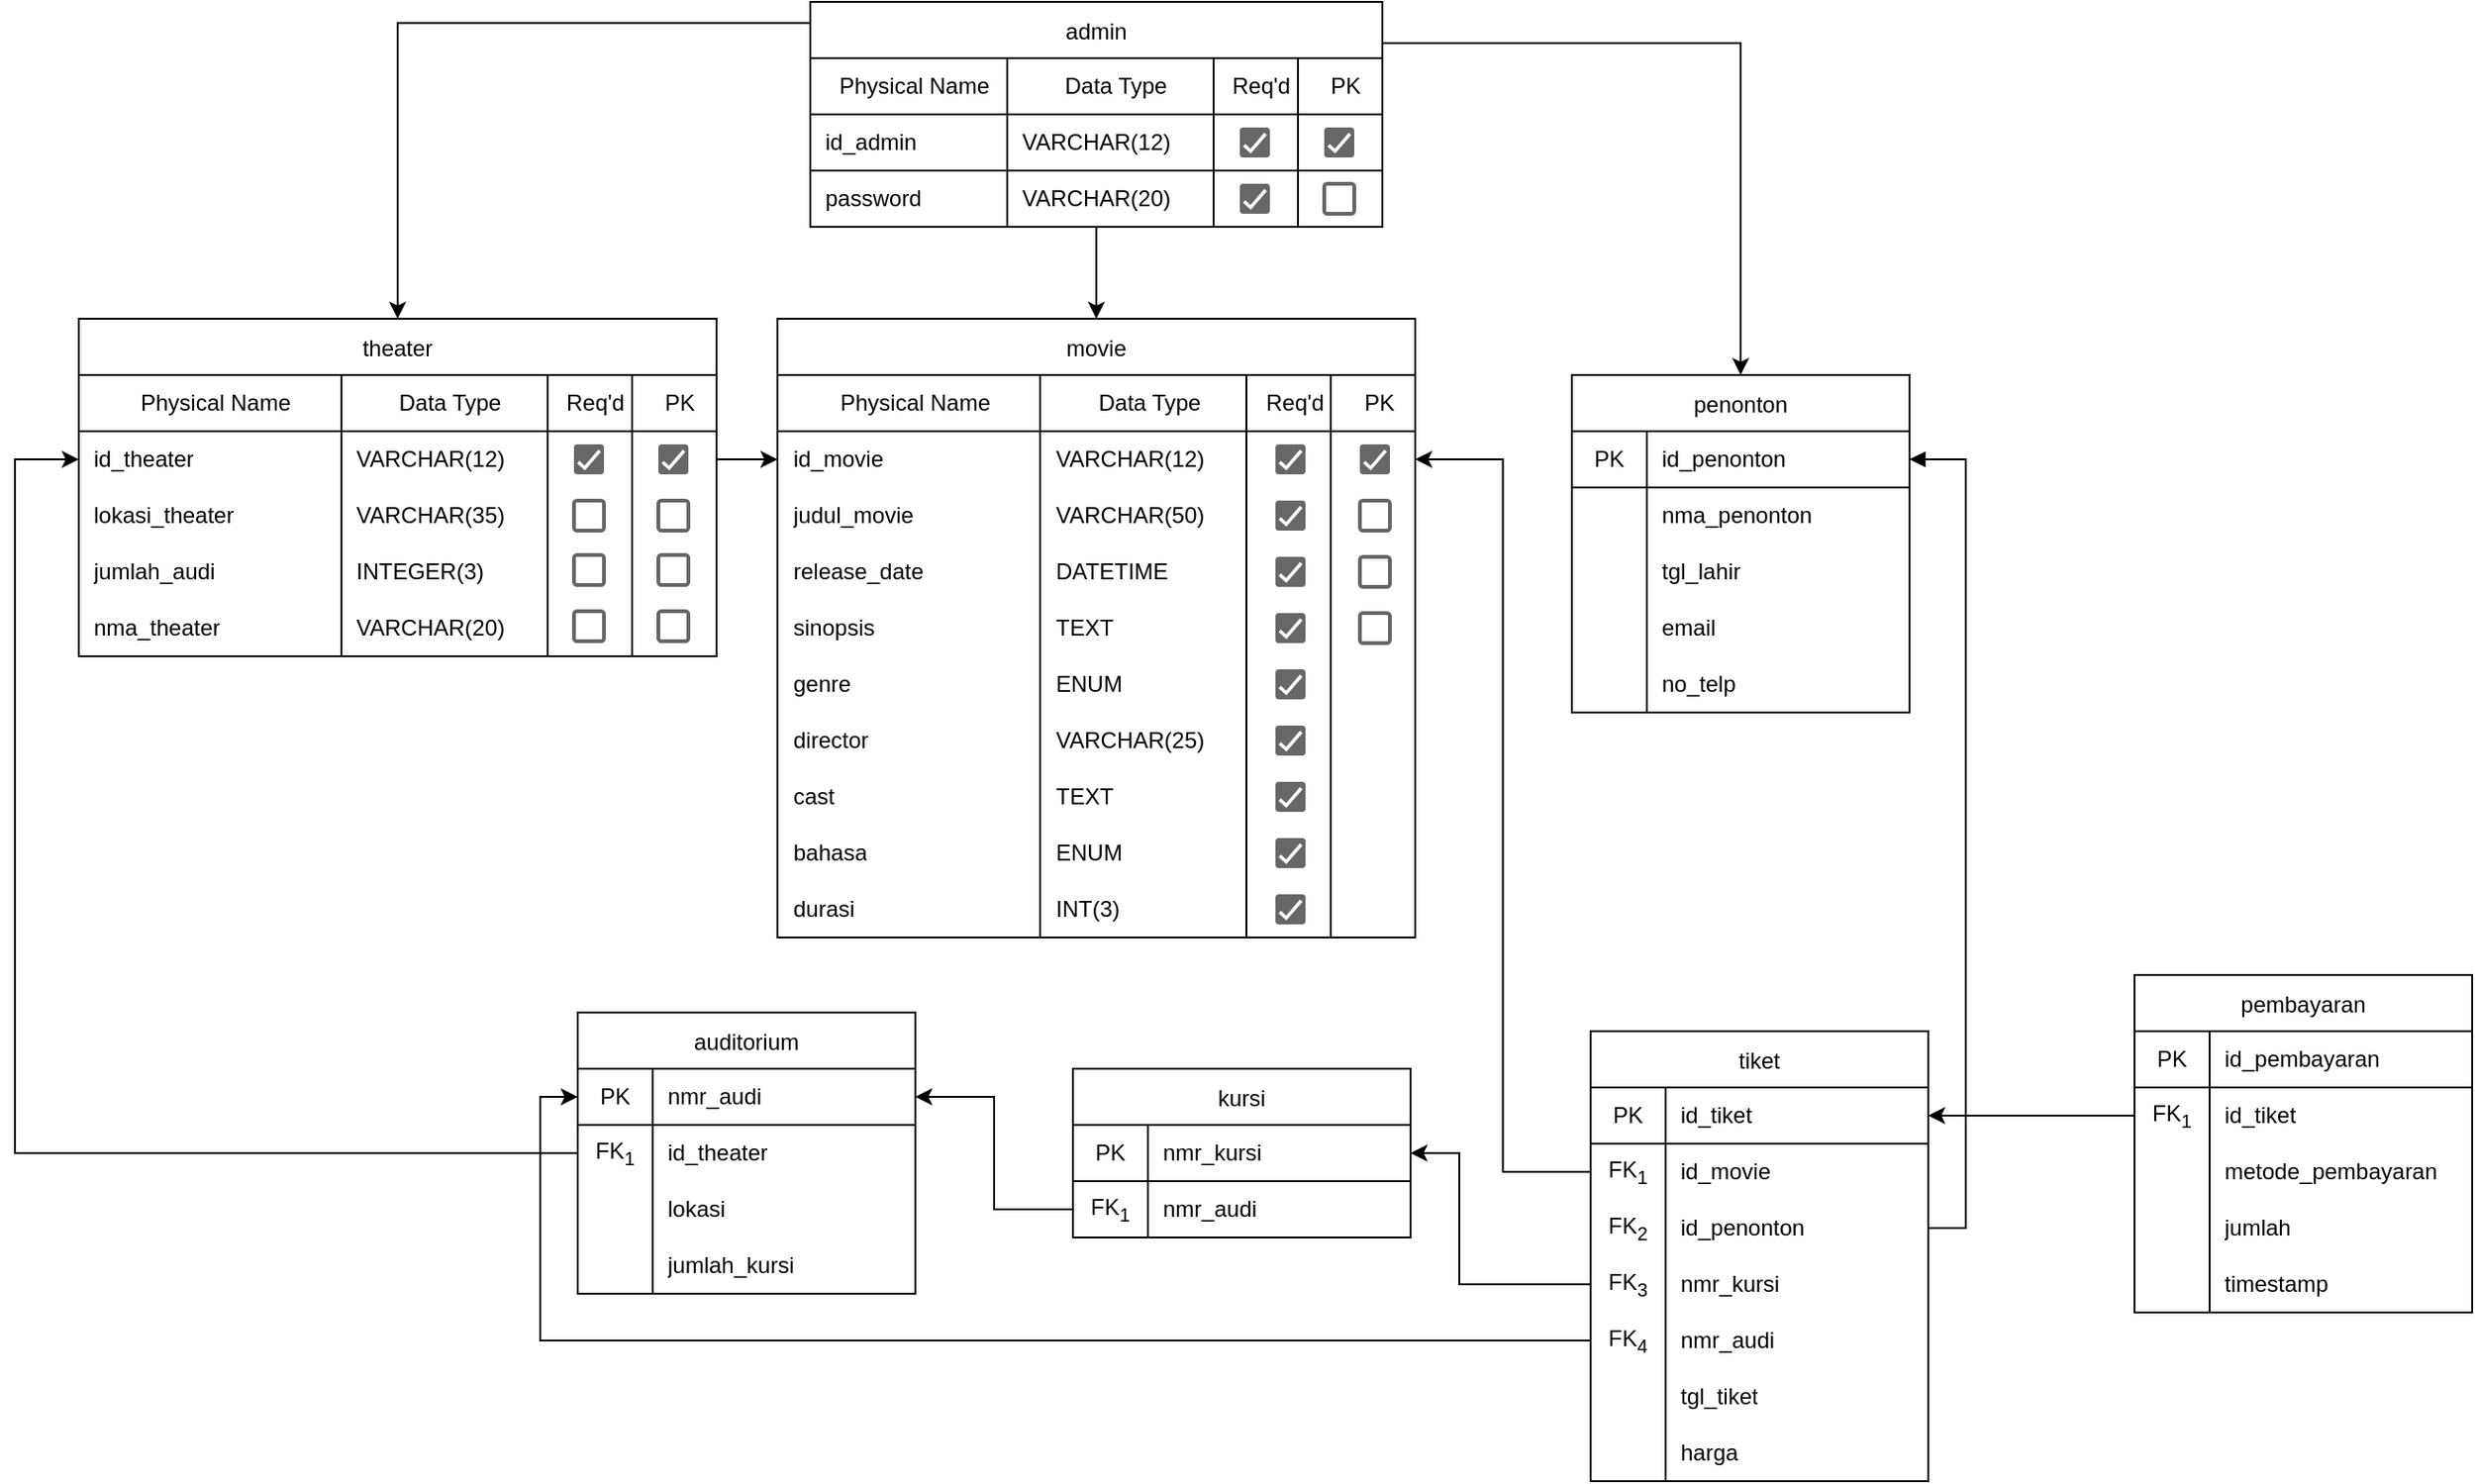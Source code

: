 <mxfile version="22.0.8" type="github">
  <diagram id="C5RBs43oDa-KdzZeNtuy" name="Page-1">
    <mxGraphModel dx="503" dy="263" grid="1" gridSize="10" guides="1" tooltips="1" connect="1" arrows="1" fold="1" page="1" pageScale="1" pageWidth="827" pageHeight="1169" math="0" shadow="0">
      <root>
        <mxCell id="WIyWlLk6GJQsqaUBKTNV-0" />
        <mxCell id="WIyWlLk6GJQsqaUBKTNV-1" parent="WIyWlLk6GJQsqaUBKTNV-0" />
        <mxCell id="dtBfUttSNfhgkL2TdTeO-0" value="theater" style="shape=table;startSize=30;container=1;collapsible=0;childLayout=tableLayout;fixedRows=1;rowLines=0;fontStyle=0;strokeColor=default;fontSize=12;" vertex="1" parent="WIyWlLk6GJQsqaUBKTNV-1">
          <mxGeometry x="74" y="320" width="340" height="180" as="geometry" />
        </mxCell>
        <mxCell id="dtBfUttSNfhgkL2TdTeO-150" style="shape=tableRow;horizontal=0;startSize=0;swimlaneHead=0;swimlaneBody=0;top=0;left=0;bottom=0;right=0;collapsible=0;dropTarget=0;fillColor=none;points=[[0,0.5],[1,0.5]];portConstraint=eastwest;strokeColor=inherit;fontSize=12;" vertex="1" parent="dtBfUttSNfhgkL2TdTeO-0">
          <mxGeometry y="30" width="340" height="30" as="geometry" />
        </mxCell>
        <mxCell id="dtBfUttSNfhgkL2TdTeO-151" value="Physical Name" style="shape=partialRectangle;html=1;whiteSpace=wrap;connectable=0;fillColor=none;top=0;left=0;bottom=1;right=0;align=center;spacingLeft=6;overflow=hidden;strokeColor=inherit;fontSize=12;strokeWidth=1;" vertex="1" parent="dtBfUttSNfhgkL2TdTeO-150">
          <mxGeometry width="140" height="30" as="geometry">
            <mxRectangle width="140" height="30" as="alternateBounds" />
          </mxGeometry>
        </mxCell>
        <mxCell id="dtBfUttSNfhgkL2TdTeO-162" value="Data Type" style="shape=partialRectangle;html=1;whiteSpace=wrap;connectable=0;fillColor=none;top=0;left=0;bottom=1;right=0;align=center;spacingLeft=6;overflow=hidden;strokeColor=inherit;fontSize=12;strokeWidth=1;" vertex="1" parent="dtBfUttSNfhgkL2TdTeO-150">
          <mxGeometry x="140" width="110" height="30" as="geometry">
            <mxRectangle width="110" height="30" as="alternateBounds" />
          </mxGeometry>
        </mxCell>
        <mxCell id="dtBfUttSNfhgkL2TdTeO-157" value="Req&#39;d" style="shape=partialRectangle;html=1;whiteSpace=wrap;connectable=0;fillColor=none;top=0;left=0;bottom=1;right=0;align=center;spacingLeft=6;overflow=hidden;strokeColor=inherit;fontSize=12;strokeWidth=1;" vertex="1" parent="dtBfUttSNfhgkL2TdTeO-150">
          <mxGeometry x="250" width="45" height="30" as="geometry">
            <mxRectangle width="45" height="30" as="alternateBounds" />
          </mxGeometry>
        </mxCell>
        <mxCell id="dtBfUttSNfhgkL2TdTeO-152" value="PK" style="shape=partialRectangle;html=1;whiteSpace=wrap;connectable=0;fillColor=none;top=0;left=0;bottom=1;right=0;align=center;spacingLeft=6;overflow=hidden;strokeColor=inherit;fontSize=12;strokeWidth=1;" vertex="1" parent="dtBfUttSNfhgkL2TdTeO-150">
          <mxGeometry x="295" width="45" height="30" as="geometry">
            <mxRectangle width="45" height="30" as="alternateBounds" />
          </mxGeometry>
        </mxCell>
        <mxCell id="dtBfUttSNfhgkL2TdTeO-1" value="" style="shape=tableRow;horizontal=0;startSize=0;swimlaneHead=0;swimlaneBody=0;top=0;left=0;bottom=0;right=0;collapsible=0;dropTarget=0;fillColor=none;points=[[0,0.5],[1,0.5]];portConstraint=eastwest;strokeColor=inherit;fontSize=12;" vertex="1" parent="dtBfUttSNfhgkL2TdTeO-0">
          <mxGeometry y="60" width="340" height="30" as="geometry" />
        </mxCell>
        <mxCell id="dtBfUttSNfhgkL2TdTeO-3" value="id_theater" style="shape=partialRectangle;html=1;whiteSpace=wrap;connectable=0;fillColor=none;top=0;left=0;bottom=0;right=0;align=left;spacingLeft=6;overflow=hidden;strokeColor=inherit;fontSize=12;strokeWidth=1;" vertex="1" parent="dtBfUttSNfhgkL2TdTeO-1">
          <mxGeometry width="140" height="30" as="geometry">
            <mxRectangle width="140" height="30" as="alternateBounds" />
          </mxGeometry>
        </mxCell>
        <mxCell id="dtBfUttSNfhgkL2TdTeO-163" value="VARCHAR(12)" style="shape=partialRectangle;html=1;whiteSpace=wrap;connectable=0;fillColor=none;top=0;left=0;bottom=0;right=0;align=left;spacingLeft=6;overflow=hidden;strokeColor=inherit;fontSize=12;strokeWidth=1;" vertex="1" parent="dtBfUttSNfhgkL2TdTeO-1">
          <mxGeometry x="140" width="110" height="30" as="geometry">
            <mxRectangle width="110" height="30" as="alternateBounds" />
          </mxGeometry>
        </mxCell>
        <mxCell id="dtBfUttSNfhgkL2TdTeO-158" style="shape=partialRectangle;html=1;whiteSpace=wrap;connectable=0;fillColor=none;top=0;left=0;bottom=0;right=0;align=left;spacingLeft=6;overflow=hidden;strokeColor=inherit;fontSize=12;strokeWidth=1;" vertex="1" parent="dtBfUttSNfhgkL2TdTeO-1">
          <mxGeometry x="250" width="45" height="30" as="geometry">
            <mxRectangle width="45" height="30" as="alternateBounds" />
          </mxGeometry>
        </mxCell>
        <mxCell id="dtBfUttSNfhgkL2TdTeO-153" style="shape=partialRectangle;html=1;whiteSpace=wrap;connectable=0;fillColor=none;top=0;left=0;bottom=0;right=0;align=left;spacingLeft=6;overflow=hidden;strokeColor=inherit;fontSize=12;strokeWidth=1;" vertex="1" parent="dtBfUttSNfhgkL2TdTeO-1">
          <mxGeometry x="295" width="45" height="30" as="geometry">
            <mxRectangle width="45" height="30" as="alternateBounds" />
          </mxGeometry>
        </mxCell>
        <mxCell id="dtBfUttSNfhgkL2TdTeO-4" value="" style="shape=tableRow;horizontal=0;startSize=0;swimlaneHead=0;swimlaneBody=0;top=0;left=0;bottom=0;right=0;collapsible=0;dropTarget=0;fillColor=none;points=[[0,0.5],[1,0.5]];portConstraint=eastwest;strokeColor=inherit;fontSize=12;" vertex="1" parent="dtBfUttSNfhgkL2TdTeO-0">
          <mxGeometry y="90" width="340" height="30" as="geometry" />
        </mxCell>
        <mxCell id="dtBfUttSNfhgkL2TdTeO-6" value="lokasi_theater" style="shape=partialRectangle;html=1;whiteSpace=wrap;connectable=0;fillColor=none;top=0;left=0;bottom=0;right=0;align=left;spacingLeft=6;overflow=hidden;strokeColor=inherit;fontSize=12;" vertex="1" parent="dtBfUttSNfhgkL2TdTeO-4">
          <mxGeometry width="140" height="30" as="geometry">
            <mxRectangle width="140" height="30" as="alternateBounds" />
          </mxGeometry>
        </mxCell>
        <mxCell id="dtBfUttSNfhgkL2TdTeO-164" value="VARCHAR(35)" style="shape=partialRectangle;html=1;whiteSpace=wrap;connectable=0;fillColor=none;top=0;left=0;bottom=0;right=0;align=left;spacingLeft=6;overflow=hidden;strokeColor=inherit;fontSize=12;" vertex="1" parent="dtBfUttSNfhgkL2TdTeO-4">
          <mxGeometry x="140" width="110" height="30" as="geometry">
            <mxRectangle width="110" height="30" as="alternateBounds" />
          </mxGeometry>
        </mxCell>
        <mxCell id="dtBfUttSNfhgkL2TdTeO-159" style="shape=partialRectangle;html=1;whiteSpace=wrap;connectable=0;fillColor=none;top=0;left=0;bottom=0;right=0;align=left;spacingLeft=6;overflow=hidden;strokeColor=inherit;fontSize=12;" vertex="1" parent="dtBfUttSNfhgkL2TdTeO-4">
          <mxGeometry x="250" width="45" height="30" as="geometry">
            <mxRectangle width="45" height="30" as="alternateBounds" />
          </mxGeometry>
        </mxCell>
        <mxCell id="dtBfUttSNfhgkL2TdTeO-154" style="shape=partialRectangle;html=1;whiteSpace=wrap;connectable=0;fillColor=none;top=0;left=0;bottom=0;right=0;align=left;spacingLeft=6;overflow=hidden;strokeColor=inherit;fontSize=12;" vertex="1" parent="dtBfUttSNfhgkL2TdTeO-4">
          <mxGeometry x="295" width="45" height="30" as="geometry">
            <mxRectangle width="45" height="30" as="alternateBounds" />
          </mxGeometry>
        </mxCell>
        <mxCell id="dtBfUttSNfhgkL2TdTeO-7" value="" style="shape=tableRow;horizontal=0;startSize=0;swimlaneHead=0;swimlaneBody=0;top=0;left=0;bottom=0;right=0;collapsible=0;dropTarget=0;fillColor=none;points=[[0,0.5],[1,0.5]];portConstraint=eastwest;strokeColor=inherit;fontSize=12;" vertex="1" parent="dtBfUttSNfhgkL2TdTeO-0">
          <mxGeometry y="120" width="340" height="30" as="geometry" />
        </mxCell>
        <mxCell id="dtBfUttSNfhgkL2TdTeO-9" value="jumlah_audi" style="shape=partialRectangle;html=1;whiteSpace=wrap;connectable=0;fillColor=none;top=0;left=0;bottom=0;right=0;align=left;spacingLeft=6;overflow=hidden;strokeColor=inherit;fontSize=12;" vertex="1" parent="dtBfUttSNfhgkL2TdTeO-7">
          <mxGeometry width="140" height="30" as="geometry">
            <mxRectangle width="140" height="30" as="alternateBounds" />
          </mxGeometry>
        </mxCell>
        <mxCell id="dtBfUttSNfhgkL2TdTeO-165" value="INTEGER(3)" style="shape=partialRectangle;html=1;whiteSpace=wrap;connectable=0;fillColor=none;top=0;left=0;bottom=0;right=0;align=left;spacingLeft=6;overflow=hidden;strokeColor=inherit;fontSize=12;" vertex="1" parent="dtBfUttSNfhgkL2TdTeO-7">
          <mxGeometry x="140" width="110" height="30" as="geometry">
            <mxRectangle width="110" height="30" as="alternateBounds" />
          </mxGeometry>
        </mxCell>
        <mxCell id="dtBfUttSNfhgkL2TdTeO-160" style="shape=partialRectangle;html=1;whiteSpace=wrap;connectable=0;fillColor=none;top=0;left=0;bottom=0;right=0;align=left;spacingLeft=6;overflow=hidden;strokeColor=inherit;fontSize=12;" vertex="1" parent="dtBfUttSNfhgkL2TdTeO-7">
          <mxGeometry x="250" width="45" height="30" as="geometry">
            <mxRectangle width="45" height="30" as="alternateBounds" />
          </mxGeometry>
        </mxCell>
        <mxCell id="dtBfUttSNfhgkL2TdTeO-155" style="shape=partialRectangle;html=1;whiteSpace=wrap;connectable=0;fillColor=none;top=0;left=0;bottom=0;right=0;align=left;spacingLeft=6;overflow=hidden;strokeColor=inherit;fontSize=12;" vertex="1" parent="dtBfUttSNfhgkL2TdTeO-7">
          <mxGeometry x="295" width="45" height="30" as="geometry">
            <mxRectangle width="45" height="30" as="alternateBounds" />
          </mxGeometry>
        </mxCell>
        <mxCell id="dtBfUttSNfhgkL2TdTeO-10" style="shape=tableRow;horizontal=0;startSize=0;swimlaneHead=0;swimlaneBody=0;top=0;left=0;bottom=0;right=0;collapsible=0;dropTarget=0;fillColor=none;points=[[0,0.5],[1,0.5]];portConstraint=eastwest;strokeColor=inherit;fontSize=12;" vertex="1" parent="dtBfUttSNfhgkL2TdTeO-0">
          <mxGeometry y="150" width="340" height="30" as="geometry" />
        </mxCell>
        <mxCell id="dtBfUttSNfhgkL2TdTeO-12" value="nma_theater" style="shape=partialRectangle;html=1;whiteSpace=wrap;connectable=0;fillColor=none;top=0;left=0;bottom=0;right=0;align=left;spacingLeft=6;overflow=hidden;strokeColor=inherit;fontSize=12;" vertex="1" parent="dtBfUttSNfhgkL2TdTeO-10">
          <mxGeometry width="140" height="30" as="geometry">
            <mxRectangle width="140" height="30" as="alternateBounds" />
          </mxGeometry>
        </mxCell>
        <mxCell id="dtBfUttSNfhgkL2TdTeO-166" value="VARCHAR(20)" style="shape=partialRectangle;html=1;whiteSpace=wrap;connectable=0;fillColor=none;top=0;left=0;bottom=0;right=0;align=left;spacingLeft=6;overflow=hidden;strokeColor=inherit;fontSize=12;" vertex="1" parent="dtBfUttSNfhgkL2TdTeO-10">
          <mxGeometry x="140" width="110" height="30" as="geometry">
            <mxRectangle width="110" height="30" as="alternateBounds" />
          </mxGeometry>
        </mxCell>
        <mxCell id="dtBfUttSNfhgkL2TdTeO-161" style="shape=partialRectangle;html=1;whiteSpace=wrap;connectable=0;fillColor=none;top=0;left=0;bottom=0;right=0;align=left;spacingLeft=6;overflow=hidden;strokeColor=inherit;fontSize=12;" vertex="1" parent="dtBfUttSNfhgkL2TdTeO-10">
          <mxGeometry x="250" width="45" height="30" as="geometry">
            <mxRectangle width="45" height="30" as="alternateBounds" />
          </mxGeometry>
        </mxCell>
        <mxCell id="dtBfUttSNfhgkL2TdTeO-156" style="shape=partialRectangle;html=1;whiteSpace=wrap;connectable=0;fillColor=none;top=0;left=0;bottom=0;right=0;align=left;spacingLeft=6;overflow=hidden;strokeColor=inherit;fontSize=12;" vertex="1" parent="dtBfUttSNfhgkL2TdTeO-10">
          <mxGeometry x="295" width="45" height="30" as="geometry">
            <mxRectangle width="45" height="30" as="alternateBounds" />
          </mxGeometry>
        </mxCell>
        <mxCell id="dtBfUttSNfhgkL2TdTeO-13" value="movie" style="shape=table;startSize=30;container=1;collapsible=0;childLayout=tableLayout;fixedRows=1;rowLines=0;fontStyle=0;strokeColor=default;fontSize=12;" vertex="1" parent="WIyWlLk6GJQsqaUBKTNV-1">
          <mxGeometry x="446.5" y="320" width="340" height="330" as="geometry" />
        </mxCell>
        <mxCell id="dtBfUttSNfhgkL2TdTeO-178" style="shape=tableRow;horizontal=0;startSize=0;swimlaneHead=0;swimlaneBody=0;top=0;left=0;bottom=0;right=0;collapsible=0;dropTarget=0;fillColor=none;points=[[0,0.5],[1,0.5]];portConstraint=eastwest;strokeColor=inherit;fontSize=12;" vertex="1" parent="dtBfUttSNfhgkL2TdTeO-13">
          <mxGeometry y="30" width="340" height="30" as="geometry" />
        </mxCell>
        <mxCell id="dtBfUttSNfhgkL2TdTeO-179" value="Physical Name" style="shape=partialRectangle;html=1;whiteSpace=wrap;connectable=0;fillColor=none;top=0;left=0;bottom=1;right=0;align=center;spacingLeft=6;overflow=hidden;strokeColor=inherit;fontSize=12;strokeWidth=1;" vertex="1" parent="dtBfUttSNfhgkL2TdTeO-178">
          <mxGeometry width="140" height="30" as="geometry">
            <mxRectangle width="140" height="30" as="alternateBounds" />
          </mxGeometry>
        </mxCell>
        <mxCell id="dtBfUttSNfhgkL2TdTeO-180" value="Data Type" style="shape=partialRectangle;html=1;whiteSpace=wrap;connectable=0;fillColor=none;top=0;left=0;bottom=1;right=0;align=center;spacingLeft=6;overflow=hidden;strokeColor=inherit;fontSize=12;strokeWidth=1;" vertex="1" parent="dtBfUttSNfhgkL2TdTeO-178">
          <mxGeometry x="140" width="110" height="30" as="geometry">
            <mxRectangle width="110" height="30" as="alternateBounds" />
          </mxGeometry>
        </mxCell>
        <mxCell id="dtBfUttSNfhgkL2TdTeO-190" value="Req&#39;d" style="shape=partialRectangle;html=1;whiteSpace=wrap;connectable=0;fillColor=none;top=0;left=0;bottom=1;right=0;align=center;spacingLeft=6;overflow=hidden;strokeColor=inherit;fontSize=12;strokeWidth=1;" vertex="1" parent="dtBfUttSNfhgkL2TdTeO-178">
          <mxGeometry x="250" width="45" height="30" as="geometry">
            <mxRectangle width="45" height="30" as="alternateBounds" />
          </mxGeometry>
        </mxCell>
        <mxCell id="dtBfUttSNfhgkL2TdTeO-210" value="PK" style="shape=partialRectangle;html=1;whiteSpace=wrap;connectable=0;fillColor=none;top=0;left=0;bottom=1;right=0;align=center;spacingLeft=6;overflow=hidden;strokeColor=inherit;fontSize=12;strokeWidth=1;" vertex="1" parent="dtBfUttSNfhgkL2TdTeO-178">
          <mxGeometry x="295" width="45" height="30" as="geometry">
            <mxRectangle width="45" height="30" as="alternateBounds" />
          </mxGeometry>
        </mxCell>
        <mxCell id="dtBfUttSNfhgkL2TdTeO-14" value="" style="shape=tableRow;horizontal=0;startSize=0;swimlaneHead=0;swimlaneBody=0;top=0;left=0;bottom=0;right=0;collapsible=0;dropTarget=0;fillColor=none;points=[[0,0.5],[1,0.5]];portConstraint=eastwest;strokeColor=inherit;fontSize=12;" vertex="1" parent="dtBfUttSNfhgkL2TdTeO-13">
          <mxGeometry y="60" width="340" height="30" as="geometry" />
        </mxCell>
        <mxCell id="dtBfUttSNfhgkL2TdTeO-16" value="id_movie" style="shape=partialRectangle;html=1;whiteSpace=wrap;connectable=0;fillColor=none;top=0;left=0;bottom=0;right=0;align=left;spacingLeft=6;overflow=hidden;strokeColor=inherit;fontSize=12;strokeWidth=1;" vertex="1" parent="dtBfUttSNfhgkL2TdTeO-14">
          <mxGeometry width="140" height="30" as="geometry">
            <mxRectangle width="140" height="30" as="alternateBounds" />
          </mxGeometry>
        </mxCell>
        <mxCell id="dtBfUttSNfhgkL2TdTeO-181" value="VARCHAR(12)" style="shape=partialRectangle;html=1;whiteSpace=wrap;connectable=0;fillColor=none;top=0;left=0;bottom=0;right=0;align=left;spacingLeft=6;overflow=hidden;strokeColor=inherit;fontSize=12;strokeWidth=1;" vertex="1" parent="dtBfUttSNfhgkL2TdTeO-14">
          <mxGeometry x="140" width="110" height="30" as="geometry">
            <mxRectangle width="110" height="30" as="alternateBounds" />
          </mxGeometry>
        </mxCell>
        <mxCell id="dtBfUttSNfhgkL2TdTeO-191" style="shape=partialRectangle;html=1;whiteSpace=wrap;connectable=0;fillColor=none;top=0;left=0;bottom=0;right=0;align=left;spacingLeft=6;overflow=hidden;strokeColor=inherit;fontSize=12;strokeWidth=1;" vertex="1" parent="dtBfUttSNfhgkL2TdTeO-14">
          <mxGeometry x="250" width="45" height="30" as="geometry">
            <mxRectangle width="45" height="30" as="alternateBounds" />
          </mxGeometry>
        </mxCell>
        <mxCell id="dtBfUttSNfhgkL2TdTeO-211" style="shape=partialRectangle;html=1;whiteSpace=wrap;connectable=0;fillColor=none;top=0;left=0;bottom=0;right=0;align=left;spacingLeft=6;overflow=hidden;strokeColor=inherit;fontSize=12;strokeWidth=1;" vertex="1" parent="dtBfUttSNfhgkL2TdTeO-14">
          <mxGeometry x="295" width="45" height="30" as="geometry">
            <mxRectangle width="45" height="30" as="alternateBounds" />
          </mxGeometry>
        </mxCell>
        <mxCell id="dtBfUttSNfhgkL2TdTeO-17" style="shape=tableRow;horizontal=0;startSize=0;swimlaneHead=0;swimlaneBody=0;top=0;left=0;bottom=0;right=0;collapsible=0;dropTarget=0;fillColor=none;points=[[0,0.5],[1,0.5]];portConstraint=eastwest;strokeColor=inherit;fontSize=12;" vertex="1" parent="dtBfUttSNfhgkL2TdTeO-13">
          <mxGeometry y="90" width="340" height="30" as="geometry" />
        </mxCell>
        <mxCell id="dtBfUttSNfhgkL2TdTeO-19" value="judul_movie" style="shape=partialRectangle;html=1;whiteSpace=wrap;connectable=0;fillColor=none;top=0;left=0;bottom=0;right=0;align=left;spacingLeft=6;overflow=hidden;strokeColor=inherit;fontSize=12;" vertex="1" parent="dtBfUttSNfhgkL2TdTeO-17">
          <mxGeometry width="140" height="30" as="geometry">
            <mxRectangle width="140" height="30" as="alternateBounds" />
          </mxGeometry>
        </mxCell>
        <mxCell id="dtBfUttSNfhgkL2TdTeO-182" value="VARCHAR(50)" style="shape=partialRectangle;html=1;whiteSpace=wrap;connectable=0;fillColor=none;top=0;left=0;bottom=0;right=0;align=left;spacingLeft=6;overflow=hidden;strokeColor=inherit;fontSize=12;" vertex="1" parent="dtBfUttSNfhgkL2TdTeO-17">
          <mxGeometry x="140" width="110" height="30" as="geometry">
            <mxRectangle width="110" height="30" as="alternateBounds" />
          </mxGeometry>
        </mxCell>
        <mxCell id="dtBfUttSNfhgkL2TdTeO-192" style="shape=partialRectangle;html=1;whiteSpace=wrap;connectable=0;fillColor=none;top=0;left=0;bottom=0;right=0;align=left;spacingLeft=6;overflow=hidden;strokeColor=inherit;fontSize=12;" vertex="1" parent="dtBfUttSNfhgkL2TdTeO-17">
          <mxGeometry x="250" width="45" height="30" as="geometry">
            <mxRectangle width="45" height="30" as="alternateBounds" />
          </mxGeometry>
        </mxCell>
        <mxCell id="dtBfUttSNfhgkL2TdTeO-212" style="shape=partialRectangle;html=1;whiteSpace=wrap;connectable=0;fillColor=none;top=0;left=0;bottom=0;right=0;align=left;spacingLeft=6;overflow=hidden;strokeColor=inherit;fontSize=12;" vertex="1" parent="dtBfUttSNfhgkL2TdTeO-17">
          <mxGeometry x="295" width="45" height="30" as="geometry">
            <mxRectangle width="45" height="30" as="alternateBounds" />
          </mxGeometry>
        </mxCell>
        <mxCell id="dtBfUttSNfhgkL2TdTeO-20" style="shape=tableRow;horizontal=0;startSize=0;swimlaneHead=0;swimlaneBody=0;top=0;left=0;bottom=0;right=0;collapsible=0;dropTarget=0;fillColor=none;points=[[0,0.5],[1,0.5]];portConstraint=eastwest;strokeColor=inherit;fontSize=12;" vertex="1" parent="dtBfUttSNfhgkL2TdTeO-13">
          <mxGeometry y="120" width="340" height="30" as="geometry" />
        </mxCell>
        <mxCell id="dtBfUttSNfhgkL2TdTeO-22" value="release_date" style="shape=partialRectangle;html=1;whiteSpace=wrap;connectable=0;fillColor=none;top=0;left=0;bottom=0;right=0;align=left;spacingLeft=6;overflow=hidden;strokeColor=inherit;fontSize=12;" vertex="1" parent="dtBfUttSNfhgkL2TdTeO-20">
          <mxGeometry width="140" height="30" as="geometry">
            <mxRectangle width="140" height="30" as="alternateBounds" />
          </mxGeometry>
        </mxCell>
        <mxCell id="dtBfUttSNfhgkL2TdTeO-183" value="DATETIME" style="shape=partialRectangle;html=1;whiteSpace=wrap;connectable=0;fillColor=none;top=0;left=0;bottom=0;right=0;align=left;spacingLeft=6;overflow=hidden;strokeColor=inherit;fontSize=12;" vertex="1" parent="dtBfUttSNfhgkL2TdTeO-20">
          <mxGeometry x="140" width="110" height="30" as="geometry">
            <mxRectangle width="110" height="30" as="alternateBounds" />
          </mxGeometry>
        </mxCell>
        <mxCell id="dtBfUttSNfhgkL2TdTeO-193" style="shape=partialRectangle;html=1;whiteSpace=wrap;connectable=0;fillColor=none;top=0;left=0;bottom=0;right=0;align=left;spacingLeft=6;overflow=hidden;strokeColor=inherit;fontSize=12;" vertex="1" parent="dtBfUttSNfhgkL2TdTeO-20">
          <mxGeometry x="250" width="45" height="30" as="geometry">
            <mxRectangle width="45" height="30" as="alternateBounds" />
          </mxGeometry>
        </mxCell>
        <mxCell id="dtBfUttSNfhgkL2TdTeO-213" style="shape=partialRectangle;html=1;whiteSpace=wrap;connectable=0;fillColor=none;top=0;left=0;bottom=0;right=0;align=left;spacingLeft=6;overflow=hidden;strokeColor=inherit;fontSize=12;" vertex="1" parent="dtBfUttSNfhgkL2TdTeO-20">
          <mxGeometry x="295" width="45" height="30" as="geometry">
            <mxRectangle width="45" height="30" as="alternateBounds" />
          </mxGeometry>
        </mxCell>
        <mxCell id="dtBfUttSNfhgkL2TdTeO-23" value="" style="shape=tableRow;horizontal=0;startSize=0;swimlaneHead=0;swimlaneBody=0;top=0;left=0;bottom=0;right=0;collapsible=0;dropTarget=0;fillColor=none;points=[[0,0.5],[1,0.5]];portConstraint=eastwest;strokeColor=inherit;fontSize=12;" vertex="1" parent="dtBfUttSNfhgkL2TdTeO-13">
          <mxGeometry y="150" width="340" height="30" as="geometry" />
        </mxCell>
        <mxCell id="dtBfUttSNfhgkL2TdTeO-25" value="sinopsis" style="shape=partialRectangle;html=1;whiteSpace=wrap;connectable=0;fillColor=none;top=0;left=0;bottom=0;right=0;align=left;spacingLeft=6;overflow=hidden;strokeColor=inherit;fontSize=12;" vertex="1" parent="dtBfUttSNfhgkL2TdTeO-23">
          <mxGeometry width="140" height="30" as="geometry">
            <mxRectangle width="140" height="30" as="alternateBounds" />
          </mxGeometry>
        </mxCell>
        <mxCell id="dtBfUttSNfhgkL2TdTeO-184" value="TEXT" style="shape=partialRectangle;html=1;whiteSpace=wrap;connectable=0;fillColor=none;top=0;left=0;bottom=0;right=0;align=left;spacingLeft=6;overflow=hidden;strokeColor=inherit;fontSize=12;" vertex="1" parent="dtBfUttSNfhgkL2TdTeO-23">
          <mxGeometry x="140" width="110" height="30" as="geometry">
            <mxRectangle width="110" height="30" as="alternateBounds" />
          </mxGeometry>
        </mxCell>
        <mxCell id="dtBfUttSNfhgkL2TdTeO-194" style="shape=partialRectangle;html=1;whiteSpace=wrap;connectable=0;fillColor=none;top=0;left=0;bottom=0;right=0;align=left;spacingLeft=6;overflow=hidden;strokeColor=inherit;fontSize=12;" vertex="1" parent="dtBfUttSNfhgkL2TdTeO-23">
          <mxGeometry x="250" width="45" height="30" as="geometry">
            <mxRectangle width="45" height="30" as="alternateBounds" />
          </mxGeometry>
        </mxCell>
        <mxCell id="dtBfUttSNfhgkL2TdTeO-214" style="shape=partialRectangle;html=1;whiteSpace=wrap;connectable=0;fillColor=none;top=0;left=0;bottom=0;right=0;align=left;spacingLeft=6;overflow=hidden;strokeColor=inherit;fontSize=12;" vertex="1" parent="dtBfUttSNfhgkL2TdTeO-23">
          <mxGeometry x="295" width="45" height="30" as="geometry">
            <mxRectangle width="45" height="30" as="alternateBounds" />
          </mxGeometry>
        </mxCell>
        <mxCell id="dtBfUttSNfhgkL2TdTeO-26" value="" style="shape=tableRow;horizontal=0;startSize=0;swimlaneHead=0;swimlaneBody=0;top=0;left=0;bottom=0;right=0;collapsible=0;dropTarget=0;fillColor=none;points=[[0,0.5],[1,0.5]];portConstraint=eastwest;strokeColor=inherit;fontSize=12;" vertex="1" parent="dtBfUttSNfhgkL2TdTeO-13">
          <mxGeometry y="180" width="340" height="30" as="geometry" />
        </mxCell>
        <mxCell id="dtBfUttSNfhgkL2TdTeO-28" value="genre" style="shape=partialRectangle;html=1;whiteSpace=wrap;connectable=0;fillColor=none;top=0;left=0;bottom=0;right=0;align=left;spacingLeft=6;overflow=hidden;strokeColor=inherit;fontSize=12;" vertex="1" parent="dtBfUttSNfhgkL2TdTeO-26">
          <mxGeometry width="140" height="30" as="geometry">
            <mxRectangle width="140" height="30" as="alternateBounds" />
          </mxGeometry>
        </mxCell>
        <mxCell id="dtBfUttSNfhgkL2TdTeO-185" value="ENUM" style="shape=partialRectangle;html=1;whiteSpace=wrap;connectable=0;fillColor=none;top=0;left=0;bottom=0;right=0;align=left;spacingLeft=6;overflow=hidden;strokeColor=inherit;fontSize=12;" vertex="1" parent="dtBfUttSNfhgkL2TdTeO-26">
          <mxGeometry x="140" width="110" height="30" as="geometry">
            <mxRectangle width="110" height="30" as="alternateBounds" />
          </mxGeometry>
        </mxCell>
        <mxCell id="dtBfUttSNfhgkL2TdTeO-195" style="shape=partialRectangle;html=1;whiteSpace=wrap;connectable=0;fillColor=none;top=0;left=0;bottom=0;right=0;align=left;spacingLeft=6;overflow=hidden;strokeColor=inherit;fontSize=12;" vertex="1" parent="dtBfUttSNfhgkL2TdTeO-26">
          <mxGeometry x="250" width="45" height="30" as="geometry">
            <mxRectangle width="45" height="30" as="alternateBounds" />
          </mxGeometry>
        </mxCell>
        <mxCell id="dtBfUttSNfhgkL2TdTeO-215" style="shape=partialRectangle;html=1;whiteSpace=wrap;connectable=0;fillColor=none;top=0;left=0;bottom=0;right=0;align=left;spacingLeft=6;overflow=hidden;strokeColor=inherit;fontSize=12;" vertex="1" parent="dtBfUttSNfhgkL2TdTeO-26">
          <mxGeometry x="295" width="45" height="30" as="geometry">
            <mxRectangle width="45" height="30" as="alternateBounds" />
          </mxGeometry>
        </mxCell>
        <mxCell id="dtBfUttSNfhgkL2TdTeO-29" style="shape=tableRow;horizontal=0;startSize=0;swimlaneHead=0;swimlaneBody=0;top=0;left=0;bottom=0;right=0;collapsible=0;dropTarget=0;fillColor=none;points=[[0,0.5],[1,0.5]];portConstraint=eastwest;strokeColor=inherit;fontSize=12;" vertex="1" parent="dtBfUttSNfhgkL2TdTeO-13">
          <mxGeometry y="210" width="340" height="30" as="geometry" />
        </mxCell>
        <mxCell id="dtBfUttSNfhgkL2TdTeO-31" value="director" style="shape=partialRectangle;html=1;whiteSpace=wrap;connectable=0;fillColor=none;top=0;left=0;bottom=0;right=0;align=left;spacingLeft=6;overflow=hidden;strokeColor=inherit;fontSize=12;" vertex="1" parent="dtBfUttSNfhgkL2TdTeO-29">
          <mxGeometry width="140" height="30" as="geometry">
            <mxRectangle width="140" height="30" as="alternateBounds" />
          </mxGeometry>
        </mxCell>
        <mxCell id="dtBfUttSNfhgkL2TdTeO-186" value="VARCHAR(25)" style="shape=partialRectangle;html=1;whiteSpace=wrap;connectable=0;fillColor=none;top=0;left=0;bottom=0;right=0;align=left;spacingLeft=6;overflow=hidden;strokeColor=inherit;fontSize=12;" vertex="1" parent="dtBfUttSNfhgkL2TdTeO-29">
          <mxGeometry x="140" width="110" height="30" as="geometry">
            <mxRectangle width="110" height="30" as="alternateBounds" />
          </mxGeometry>
        </mxCell>
        <mxCell id="dtBfUttSNfhgkL2TdTeO-196" style="shape=partialRectangle;html=1;whiteSpace=wrap;connectable=0;fillColor=none;top=0;left=0;bottom=0;right=0;align=left;spacingLeft=6;overflow=hidden;strokeColor=inherit;fontSize=12;" vertex="1" parent="dtBfUttSNfhgkL2TdTeO-29">
          <mxGeometry x="250" width="45" height="30" as="geometry">
            <mxRectangle width="45" height="30" as="alternateBounds" />
          </mxGeometry>
        </mxCell>
        <mxCell id="dtBfUttSNfhgkL2TdTeO-216" style="shape=partialRectangle;html=1;whiteSpace=wrap;connectable=0;fillColor=none;top=0;left=0;bottom=0;right=0;align=left;spacingLeft=6;overflow=hidden;strokeColor=inherit;fontSize=12;" vertex="1" parent="dtBfUttSNfhgkL2TdTeO-29">
          <mxGeometry x="295" width="45" height="30" as="geometry">
            <mxRectangle width="45" height="30" as="alternateBounds" />
          </mxGeometry>
        </mxCell>
        <mxCell id="dtBfUttSNfhgkL2TdTeO-32" style="shape=tableRow;horizontal=0;startSize=0;swimlaneHead=0;swimlaneBody=0;top=0;left=0;bottom=0;right=0;collapsible=0;dropTarget=0;fillColor=none;points=[[0,0.5],[1,0.5]];portConstraint=eastwest;strokeColor=inherit;fontSize=12;" vertex="1" parent="dtBfUttSNfhgkL2TdTeO-13">
          <mxGeometry y="240" width="340" height="30" as="geometry" />
        </mxCell>
        <mxCell id="dtBfUttSNfhgkL2TdTeO-34" value="cast" style="shape=partialRectangle;html=1;whiteSpace=wrap;connectable=0;fillColor=none;top=0;left=0;bottom=0;right=0;align=left;spacingLeft=6;overflow=hidden;strokeColor=inherit;fontSize=12;" vertex="1" parent="dtBfUttSNfhgkL2TdTeO-32">
          <mxGeometry width="140" height="30" as="geometry">
            <mxRectangle width="140" height="30" as="alternateBounds" />
          </mxGeometry>
        </mxCell>
        <mxCell id="dtBfUttSNfhgkL2TdTeO-187" value="TEXT" style="shape=partialRectangle;html=1;whiteSpace=wrap;connectable=0;fillColor=none;top=0;left=0;bottom=0;right=0;align=left;spacingLeft=6;overflow=hidden;strokeColor=inherit;fontSize=12;" vertex="1" parent="dtBfUttSNfhgkL2TdTeO-32">
          <mxGeometry x="140" width="110" height="30" as="geometry">
            <mxRectangle width="110" height="30" as="alternateBounds" />
          </mxGeometry>
        </mxCell>
        <mxCell id="dtBfUttSNfhgkL2TdTeO-197" style="shape=partialRectangle;html=1;whiteSpace=wrap;connectable=0;fillColor=none;top=0;left=0;bottom=0;right=0;align=left;spacingLeft=6;overflow=hidden;strokeColor=inherit;fontSize=12;" vertex="1" parent="dtBfUttSNfhgkL2TdTeO-32">
          <mxGeometry x="250" width="45" height="30" as="geometry">
            <mxRectangle width="45" height="30" as="alternateBounds" />
          </mxGeometry>
        </mxCell>
        <mxCell id="dtBfUttSNfhgkL2TdTeO-217" style="shape=partialRectangle;html=1;whiteSpace=wrap;connectable=0;fillColor=none;top=0;left=0;bottom=0;right=0;align=left;spacingLeft=6;overflow=hidden;strokeColor=inherit;fontSize=12;" vertex="1" parent="dtBfUttSNfhgkL2TdTeO-32">
          <mxGeometry x="295" width="45" height="30" as="geometry">
            <mxRectangle width="45" height="30" as="alternateBounds" />
          </mxGeometry>
        </mxCell>
        <mxCell id="dtBfUttSNfhgkL2TdTeO-35" style="shape=tableRow;horizontal=0;startSize=0;swimlaneHead=0;swimlaneBody=0;top=0;left=0;bottom=0;right=0;collapsible=0;dropTarget=0;fillColor=none;points=[[0,0.5],[1,0.5]];portConstraint=eastwest;strokeColor=inherit;fontSize=12;" vertex="1" parent="dtBfUttSNfhgkL2TdTeO-13">
          <mxGeometry y="270" width="340" height="30" as="geometry" />
        </mxCell>
        <mxCell id="dtBfUttSNfhgkL2TdTeO-37" value="bahasa" style="shape=partialRectangle;html=1;whiteSpace=wrap;connectable=0;fillColor=none;top=0;left=0;bottom=0;right=0;align=left;spacingLeft=6;overflow=hidden;strokeColor=inherit;fontSize=12;" vertex="1" parent="dtBfUttSNfhgkL2TdTeO-35">
          <mxGeometry width="140" height="30" as="geometry">
            <mxRectangle width="140" height="30" as="alternateBounds" />
          </mxGeometry>
        </mxCell>
        <mxCell id="dtBfUttSNfhgkL2TdTeO-188" value="ENUM" style="shape=partialRectangle;html=1;whiteSpace=wrap;connectable=0;fillColor=none;top=0;left=0;bottom=0;right=0;align=left;spacingLeft=6;overflow=hidden;strokeColor=inherit;fontSize=12;" vertex="1" parent="dtBfUttSNfhgkL2TdTeO-35">
          <mxGeometry x="140" width="110" height="30" as="geometry">
            <mxRectangle width="110" height="30" as="alternateBounds" />
          </mxGeometry>
        </mxCell>
        <mxCell id="dtBfUttSNfhgkL2TdTeO-198" style="shape=partialRectangle;html=1;whiteSpace=wrap;connectable=0;fillColor=none;top=0;left=0;bottom=0;right=0;align=left;spacingLeft=6;overflow=hidden;strokeColor=inherit;fontSize=12;" vertex="1" parent="dtBfUttSNfhgkL2TdTeO-35">
          <mxGeometry x="250" width="45" height="30" as="geometry">
            <mxRectangle width="45" height="30" as="alternateBounds" />
          </mxGeometry>
        </mxCell>
        <mxCell id="dtBfUttSNfhgkL2TdTeO-218" style="shape=partialRectangle;html=1;whiteSpace=wrap;connectable=0;fillColor=none;top=0;left=0;bottom=0;right=0;align=left;spacingLeft=6;overflow=hidden;strokeColor=inherit;fontSize=12;" vertex="1" parent="dtBfUttSNfhgkL2TdTeO-35">
          <mxGeometry x="295" width="45" height="30" as="geometry">
            <mxRectangle width="45" height="30" as="alternateBounds" />
          </mxGeometry>
        </mxCell>
        <mxCell id="dtBfUttSNfhgkL2TdTeO-38" style="shape=tableRow;horizontal=0;startSize=0;swimlaneHead=0;swimlaneBody=0;top=0;left=0;bottom=0;right=0;collapsible=0;dropTarget=0;fillColor=none;points=[[0,0.5],[1,0.5]];portConstraint=eastwest;strokeColor=inherit;fontSize=12;" vertex="1" parent="dtBfUttSNfhgkL2TdTeO-13">
          <mxGeometry y="300" width="340" height="30" as="geometry" />
        </mxCell>
        <mxCell id="dtBfUttSNfhgkL2TdTeO-40" value="durasi" style="shape=partialRectangle;html=1;whiteSpace=wrap;connectable=0;fillColor=none;top=0;left=0;bottom=0;right=0;align=left;spacingLeft=6;overflow=hidden;strokeColor=inherit;fontSize=12;" vertex="1" parent="dtBfUttSNfhgkL2TdTeO-38">
          <mxGeometry width="140" height="30" as="geometry">
            <mxRectangle width="140" height="30" as="alternateBounds" />
          </mxGeometry>
        </mxCell>
        <mxCell id="dtBfUttSNfhgkL2TdTeO-189" value="INT(3)" style="shape=partialRectangle;html=1;whiteSpace=wrap;connectable=0;fillColor=none;top=0;left=0;bottom=0;right=0;align=left;spacingLeft=6;overflow=hidden;strokeColor=inherit;fontSize=12;" vertex="1" parent="dtBfUttSNfhgkL2TdTeO-38">
          <mxGeometry x="140" width="110" height="30" as="geometry">
            <mxRectangle width="110" height="30" as="alternateBounds" />
          </mxGeometry>
        </mxCell>
        <mxCell id="dtBfUttSNfhgkL2TdTeO-199" style="shape=partialRectangle;html=1;whiteSpace=wrap;connectable=0;fillColor=none;top=0;left=0;bottom=0;right=0;align=left;spacingLeft=6;overflow=hidden;strokeColor=inherit;fontSize=12;" vertex="1" parent="dtBfUttSNfhgkL2TdTeO-38">
          <mxGeometry x="250" width="45" height="30" as="geometry">
            <mxRectangle width="45" height="30" as="alternateBounds" />
          </mxGeometry>
        </mxCell>
        <mxCell id="dtBfUttSNfhgkL2TdTeO-219" style="shape=partialRectangle;html=1;whiteSpace=wrap;connectable=0;fillColor=none;top=0;left=0;bottom=0;right=0;align=left;spacingLeft=6;overflow=hidden;strokeColor=inherit;fontSize=12;" vertex="1" parent="dtBfUttSNfhgkL2TdTeO-38">
          <mxGeometry x="295" width="45" height="30" as="geometry">
            <mxRectangle width="45" height="30" as="alternateBounds" />
          </mxGeometry>
        </mxCell>
        <mxCell id="dtBfUttSNfhgkL2TdTeO-41" value="tiket" style="shape=table;startSize=30;container=1;collapsible=0;childLayout=tableLayout;fixedRows=1;rowLines=0;fontStyle=0;strokeColor=default;fontSize=12;" vertex="1" parent="WIyWlLk6GJQsqaUBKTNV-1">
          <mxGeometry x="880" y="700" width="180" height="240" as="geometry" />
        </mxCell>
        <mxCell id="dtBfUttSNfhgkL2TdTeO-42" value="" style="shape=tableRow;horizontal=0;startSize=0;swimlaneHead=0;swimlaneBody=0;top=0;left=0;bottom=0;right=0;collapsible=0;dropTarget=0;fillColor=none;points=[[0,0.5],[1,0.5]];portConstraint=eastwest;strokeColor=inherit;fontSize=12;" vertex="1" parent="dtBfUttSNfhgkL2TdTeO-41">
          <mxGeometry y="30" width="180" height="30" as="geometry" />
        </mxCell>
        <mxCell id="dtBfUttSNfhgkL2TdTeO-43" value="PK" style="shape=partialRectangle;html=1;whiteSpace=wrap;connectable=0;fillColor=none;top=0;left=0;bottom=1;right=0;overflow=hidden;pointerEvents=1;strokeColor=inherit;fontSize=12;" vertex="1" parent="dtBfUttSNfhgkL2TdTeO-42">
          <mxGeometry width="40" height="30" as="geometry">
            <mxRectangle width="40" height="30" as="alternateBounds" />
          </mxGeometry>
        </mxCell>
        <mxCell id="dtBfUttSNfhgkL2TdTeO-44" value="id_tiket" style="shape=partialRectangle;html=1;whiteSpace=wrap;connectable=0;fillColor=none;top=0;left=0;bottom=1;right=0;align=left;spacingLeft=6;overflow=hidden;strokeColor=inherit;fontSize=12;strokeWidth=1;" vertex="1" parent="dtBfUttSNfhgkL2TdTeO-42">
          <mxGeometry x="40" width="140" height="30" as="geometry">
            <mxRectangle width="140" height="30" as="alternateBounds" />
          </mxGeometry>
        </mxCell>
        <mxCell id="dtBfUttSNfhgkL2TdTeO-45" style="shape=tableRow;horizontal=0;startSize=0;swimlaneHead=0;swimlaneBody=0;top=0;left=0;bottom=0;right=0;collapsible=0;dropTarget=0;fillColor=none;points=[[0,0.5],[1,0.5]];portConstraint=eastwest;strokeColor=inherit;fontSize=12;" vertex="1" parent="dtBfUttSNfhgkL2TdTeO-41">
          <mxGeometry y="60" width="180" height="30" as="geometry" />
        </mxCell>
        <mxCell id="dtBfUttSNfhgkL2TdTeO-46" value="FK&lt;sub&gt;1&lt;/sub&gt;" style="shape=partialRectangle;html=1;whiteSpace=wrap;connectable=0;fillColor=none;top=1;left=0;bottom=0;right=0;overflow=hidden;strokeColor=inherit;fontSize=12;" vertex="1" parent="dtBfUttSNfhgkL2TdTeO-45">
          <mxGeometry width="40" height="30" as="geometry">
            <mxRectangle width="40" height="30" as="alternateBounds" />
          </mxGeometry>
        </mxCell>
        <mxCell id="dtBfUttSNfhgkL2TdTeO-47" value="id_movie" style="shape=partialRectangle;html=1;whiteSpace=wrap;connectable=0;fillColor=none;top=1;left=0;bottom=0;right=0;align=left;spacingLeft=6;overflow=hidden;strokeColor=inherit;fontSize=12;" vertex="1" parent="dtBfUttSNfhgkL2TdTeO-45">
          <mxGeometry x="40" width="140" height="30" as="geometry">
            <mxRectangle width="140" height="30" as="alternateBounds" />
          </mxGeometry>
        </mxCell>
        <mxCell id="dtBfUttSNfhgkL2TdTeO-48" style="shape=tableRow;horizontal=0;startSize=0;swimlaneHead=0;swimlaneBody=0;top=0;left=0;bottom=0;right=0;collapsible=0;dropTarget=0;fillColor=none;points=[[0,0.5],[1,0.5]];portConstraint=eastwest;strokeColor=inherit;fontSize=12;" vertex="1" parent="dtBfUttSNfhgkL2TdTeO-41">
          <mxGeometry y="90" width="180" height="30" as="geometry" />
        </mxCell>
        <mxCell id="dtBfUttSNfhgkL2TdTeO-49" value="FK&lt;sub&gt;2&lt;/sub&gt;" style="shape=partialRectangle;html=1;whiteSpace=wrap;connectable=0;fillColor=none;top=0;left=0;bottom=0;right=0;overflow=hidden;strokeColor=inherit;fontSize=12;" vertex="1" parent="dtBfUttSNfhgkL2TdTeO-48">
          <mxGeometry width="40" height="30" as="geometry">
            <mxRectangle width="40" height="30" as="alternateBounds" />
          </mxGeometry>
        </mxCell>
        <mxCell id="dtBfUttSNfhgkL2TdTeO-50" value="id_penonton" style="shape=partialRectangle;html=1;whiteSpace=wrap;connectable=0;fillColor=none;top=0;left=0;bottom=0;right=0;align=left;spacingLeft=6;overflow=hidden;strokeColor=inherit;fontSize=12;" vertex="1" parent="dtBfUttSNfhgkL2TdTeO-48">
          <mxGeometry x="40" width="140" height="30" as="geometry">
            <mxRectangle width="140" height="30" as="alternateBounds" />
          </mxGeometry>
        </mxCell>
        <mxCell id="dtBfUttSNfhgkL2TdTeO-51" style="shape=tableRow;horizontal=0;startSize=0;swimlaneHead=0;swimlaneBody=0;top=0;left=0;bottom=0;right=0;collapsible=0;dropTarget=0;fillColor=none;points=[[0,0.5],[1,0.5]];portConstraint=eastwest;strokeColor=inherit;fontSize=12;" vertex="1" parent="dtBfUttSNfhgkL2TdTeO-41">
          <mxGeometry y="120" width="180" height="30" as="geometry" />
        </mxCell>
        <mxCell id="dtBfUttSNfhgkL2TdTeO-52" value="FK&lt;sub&gt;3&lt;/sub&gt;" style="shape=partialRectangle;html=1;whiteSpace=wrap;connectable=0;fillColor=none;top=0;left=0;bottom=0;right=0;overflow=hidden;strokeColor=inherit;fontSize=12;" vertex="1" parent="dtBfUttSNfhgkL2TdTeO-51">
          <mxGeometry width="40" height="30" as="geometry">
            <mxRectangle width="40" height="30" as="alternateBounds" />
          </mxGeometry>
        </mxCell>
        <mxCell id="dtBfUttSNfhgkL2TdTeO-53" value="nmr_kursi" style="shape=partialRectangle;html=1;whiteSpace=wrap;connectable=0;fillColor=none;top=0;left=0;bottom=0;right=0;align=left;spacingLeft=6;overflow=hidden;strokeColor=inherit;fontSize=12;" vertex="1" parent="dtBfUttSNfhgkL2TdTeO-51">
          <mxGeometry x="40" width="140" height="30" as="geometry">
            <mxRectangle width="140" height="30" as="alternateBounds" />
          </mxGeometry>
        </mxCell>
        <mxCell id="dtBfUttSNfhgkL2TdTeO-54" style="shape=tableRow;horizontal=0;startSize=0;swimlaneHead=0;swimlaneBody=0;top=0;left=0;bottom=0;right=0;collapsible=0;dropTarget=0;fillColor=none;points=[[0,0.5],[1,0.5]];portConstraint=eastwest;strokeColor=inherit;fontSize=12;" vertex="1" parent="dtBfUttSNfhgkL2TdTeO-41">
          <mxGeometry y="150" width="180" height="30" as="geometry" />
        </mxCell>
        <mxCell id="dtBfUttSNfhgkL2TdTeO-55" value="FK&lt;sub&gt;4&lt;/sub&gt;" style="shape=partialRectangle;html=1;whiteSpace=wrap;connectable=0;fillColor=none;top=0;left=0;bottom=0;right=0;overflow=hidden;strokeColor=inherit;fontSize=12;" vertex="1" parent="dtBfUttSNfhgkL2TdTeO-54">
          <mxGeometry width="40" height="30" as="geometry">
            <mxRectangle width="40" height="30" as="alternateBounds" />
          </mxGeometry>
        </mxCell>
        <mxCell id="dtBfUttSNfhgkL2TdTeO-56" value="nmr_audi" style="shape=partialRectangle;html=1;whiteSpace=wrap;connectable=0;fillColor=none;top=0;left=0;bottom=0;right=0;align=left;spacingLeft=6;overflow=hidden;strokeColor=inherit;fontSize=12;" vertex="1" parent="dtBfUttSNfhgkL2TdTeO-54">
          <mxGeometry x="40" width="140" height="30" as="geometry">
            <mxRectangle width="140" height="30" as="alternateBounds" />
          </mxGeometry>
        </mxCell>
        <mxCell id="dtBfUttSNfhgkL2TdTeO-57" style="shape=tableRow;horizontal=0;startSize=0;swimlaneHead=0;swimlaneBody=0;top=0;left=0;bottom=0;right=0;collapsible=0;dropTarget=0;fillColor=none;points=[[0,0.5],[1,0.5]];portConstraint=eastwest;strokeColor=inherit;fontSize=12;" vertex="1" parent="dtBfUttSNfhgkL2TdTeO-41">
          <mxGeometry y="180" width="180" height="30" as="geometry" />
        </mxCell>
        <mxCell id="dtBfUttSNfhgkL2TdTeO-58" style="shape=partialRectangle;html=1;whiteSpace=wrap;connectable=0;fillColor=none;top=0;left=0;bottom=0;right=0;overflow=hidden;strokeColor=inherit;fontSize=12;" vertex="1" parent="dtBfUttSNfhgkL2TdTeO-57">
          <mxGeometry width="40" height="30" as="geometry">
            <mxRectangle width="40" height="30" as="alternateBounds" />
          </mxGeometry>
        </mxCell>
        <mxCell id="dtBfUttSNfhgkL2TdTeO-59" value="tgl_tiket" style="shape=partialRectangle;html=1;whiteSpace=wrap;connectable=0;fillColor=none;top=0;left=0;bottom=0;right=0;align=left;spacingLeft=6;overflow=hidden;strokeColor=inherit;fontSize=12;" vertex="1" parent="dtBfUttSNfhgkL2TdTeO-57">
          <mxGeometry x="40" width="140" height="30" as="geometry">
            <mxRectangle width="140" height="30" as="alternateBounds" />
          </mxGeometry>
        </mxCell>
        <mxCell id="dtBfUttSNfhgkL2TdTeO-60" style="shape=tableRow;horizontal=0;startSize=0;swimlaneHead=0;swimlaneBody=0;top=0;left=0;bottom=0;right=0;collapsible=0;dropTarget=0;fillColor=none;points=[[0,0.5],[1,0.5]];portConstraint=eastwest;strokeColor=inherit;fontSize=12;" vertex="1" parent="dtBfUttSNfhgkL2TdTeO-41">
          <mxGeometry y="210" width="180" height="30" as="geometry" />
        </mxCell>
        <mxCell id="dtBfUttSNfhgkL2TdTeO-61" style="shape=partialRectangle;html=1;whiteSpace=wrap;connectable=0;fillColor=none;top=0;left=0;bottom=0;right=0;overflow=hidden;strokeColor=inherit;fontSize=12;" vertex="1" parent="dtBfUttSNfhgkL2TdTeO-60">
          <mxGeometry width="40" height="30" as="geometry">
            <mxRectangle width="40" height="30" as="alternateBounds" />
          </mxGeometry>
        </mxCell>
        <mxCell id="dtBfUttSNfhgkL2TdTeO-62" value="harga" style="shape=partialRectangle;html=1;whiteSpace=wrap;connectable=0;fillColor=none;top=0;left=0;bottom=0;right=0;align=left;spacingLeft=6;overflow=hidden;strokeColor=inherit;fontSize=12;" vertex="1" parent="dtBfUttSNfhgkL2TdTeO-60">
          <mxGeometry x="40" width="140" height="30" as="geometry">
            <mxRectangle width="140" height="30" as="alternateBounds" />
          </mxGeometry>
        </mxCell>
        <mxCell id="dtBfUttSNfhgkL2TdTeO-63" value="pembayaran" style="shape=table;startSize=30;container=1;collapsible=0;childLayout=tableLayout;fixedRows=1;rowLines=0;fontStyle=0;strokeColor=default;fontSize=12;" vertex="1" parent="WIyWlLk6GJQsqaUBKTNV-1">
          <mxGeometry x="1170" y="670" width="180" height="180" as="geometry" />
        </mxCell>
        <mxCell id="dtBfUttSNfhgkL2TdTeO-64" value="" style="shape=tableRow;horizontal=0;startSize=0;swimlaneHead=0;swimlaneBody=0;top=0;left=0;bottom=0;right=0;collapsible=0;dropTarget=0;fillColor=none;points=[[0,0.5],[1,0.5]];portConstraint=eastwest;strokeColor=inherit;fontSize=12;" vertex="1" parent="dtBfUttSNfhgkL2TdTeO-63">
          <mxGeometry y="30" width="180" height="30" as="geometry" />
        </mxCell>
        <mxCell id="dtBfUttSNfhgkL2TdTeO-65" value="PK" style="shape=partialRectangle;html=1;whiteSpace=wrap;connectable=0;fillColor=none;top=0;left=0;bottom=1;right=0;overflow=hidden;pointerEvents=1;strokeColor=inherit;fontSize=12;" vertex="1" parent="dtBfUttSNfhgkL2TdTeO-64">
          <mxGeometry width="40" height="30" as="geometry">
            <mxRectangle width="40" height="30" as="alternateBounds" />
          </mxGeometry>
        </mxCell>
        <mxCell id="dtBfUttSNfhgkL2TdTeO-66" value="id_pembayaran" style="shape=partialRectangle;html=1;whiteSpace=wrap;connectable=0;fillColor=none;top=0;left=0;bottom=1;right=0;align=left;spacingLeft=6;overflow=hidden;strokeColor=inherit;fontSize=12;strokeWidth=1;" vertex="1" parent="dtBfUttSNfhgkL2TdTeO-64">
          <mxGeometry x="40" width="140" height="30" as="geometry">
            <mxRectangle width="140" height="30" as="alternateBounds" />
          </mxGeometry>
        </mxCell>
        <mxCell id="dtBfUttSNfhgkL2TdTeO-67" style="shape=tableRow;horizontal=0;startSize=0;swimlaneHead=0;swimlaneBody=0;top=0;left=0;bottom=0;right=0;collapsible=0;dropTarget=0;fillColor=none;points=[[0,0.5],[1,0.5]];portConstraint=eastwest;strokeColor=inherit;fontSize=12;" vertex="1" parent="dtBfUttSNfhgkL2TdTeO-63">
          <mxGeometry y="60" width="180" height="30" as="geometry" />
        </mxCell>
        <mxCell id="dtBfUttSNfhgkL2TdTeO-68" value="FK&lt;sub&gt;1&lt;/sub&gt;" style="shape=partialRectangle;html=1;whiteSpace=wrap;connectable=0;fillColor=none;top=1;left=0;bottom=0;right=0;overflow=hidden;strokeColor=inherit;fontSize=12;" vertex="1" parent="dtBfUttSNfhgkL2TdTeO-67">
          <mxGeometry width="40" height="30" as="geometry">
            <mxRectangle width="40" height="30" as="alternateBounds" />
          </mxGeometry>
        </mxCell>
        <mxCell id="dtBfUttSNfhgkL2TdTeO-69" value="id_tiket" style="shape=partialRectangle;html=1;whiteSpace=wrap;connectable=0;fillColor=none;top=1;left=0;bottom=0;right=0;align=left;spacingLeft=6;overflow=hidden;strokeColor=inherit;fontSize=12;" vertex="1" parent="dtBfUttSNfhgkL2TdTeO-67">
          <mxGeometry x="40" width="140" height="30" as="geometry">
            <mxRectangle width="140" height="30" as="alternateBounds" />
          </mxGeometry>
        </mxCell>
        <mxCell id="dtBfUttSNfhgkL2TdTeO-70" style="shape=tableRow;horizontal=0;startSize=0;swimlaneHead=0;swimlaneBody=0;top=0;left=0;bottom=0;right=0;collapsible=0;dropTarget=0;fillColor=none;points=[[0,0.5],[1,0.5]];portConstraint=eastwest;strokeColor=inherit;fontSize=12;" vertex="1" parent="dtBfUttSNfhgkL2TdTeO-63">
          <mxGeometry y="90" width="180" height="30" as="geometry" />
        </mxCell>
        <mxCell id="dtBfUttSNfhgkL2TdTeO-71" value="" style="shape=partialRectangle;html=1;whiteSpace=wrap;connectable=0;fillColor=none;top=0;left=0;bottom=0;right=0;overflow=hidden;strokeColor=inherit;fontSize=12;" vertex="1" parent="dtBfUttSNfhgkL2TdTeO-70">
          <mxGeometry width="40" height="30" as="geometry">
            <mxRectangle width="40" height="30" as="alternateBounds" />
          </mxGeometry>
        </mxCell>
        <mxCell id="dtBfUttSNfhgkL2TdTeO-72" value="metode_pembayaran" style="shape=partialRectangle;html=1;whiteSpace=wrap;connectable=0;fillColor=none;top=0;left=0;bottom=0;right=0;align=left;spacingLeft=6;overflow=hidden;strokeColor=inherit;fontSize=12;" vertex="1" parent="dtBfUttSNfhgkL2TdTeO-70">
          <mxGeometry x="40" width="140" height="30" as="geometry">
            <mxRectangle width="140" height="30" as="alternateBounds" />
          </mxGeometry>
        </mxCell>
        <mxCell id="dtBfUttSNfhgkL2TdTeO-73" style="shape=tableRow;horizontal=0;startSize=0;swimlaneHead=0;swimlaneBody=0;top=0;left=0;bottom=0;right=0;collapsible=0;dropTarget=0;fillColor=none;points=[[0,0.5],[1,0.5]];portConstraint=eastwest;strokeColor=inherit;fontSize=12;" vertex="1" parent="dtBfUttSNfhgkL2TdTeO-63">
          <mxGeometry y="120" width="180" height="30" as="geometry" />
        </mxCell>
        <mxCell id="dtBfUttSNfhgkL2TdTeO-74" value="" style="shape=partialRectangle;html=1;whiteSpace=wrap;connectable=0;fillColor=none;top=0;left=0;bottom=0;right=0;overflow=hidden;strokeColor=inherit;fontSize=12;" vertex="1" parent="dtBfUttSNfhgkL2TdTeO-73">
          <mxGeometry width="40" height="30" as="geometry">
            <mxRectangle width="40" height="30" as="alternateBounds" />
          </mxGeometry>
        </mxCell>
        <mxCell id="dtBfUttSNfhgkL2TdTeO-75" value="jumlah" style="shape=partialRectangle;html=1;whiteSpace=wrap;connectable=0;fillColor=none;top=0;left=0;bottom=0;right=0;align=left;spacingLeft=6;overflow=hidden;strokeColor=inherit;fontSize=12;" vertex="1" parent="dtBfUttSNfhgkL2TdTeO-73">
          <mxGeometry x="40" width="140" height="30" as="geometry">
            <mxRectangle width="140" height="30" as="alternateBounds" />
          </mxGeometry>
        </mxCell>
        <mxCell id="dtBfUttSNfhgkL2TdTeO-76" style="shape=tableRow;horizontal=0;startSize=0;swimlaneHead=0;swimlaneBody=0;top=0;left=0;bottom=0;right=0;collapsible=0;dropTarget=0;fillColor=none;points=[[0,0.5],[1,0.5]];portConstraint=eastwest;strokeColor=inherit;fontSize=12;" vertex="1" parent="dtBfUttSNfhgkL2TdTeO-63">
          <mxGeometry y="150" width="180" height="30" as="geometry" />
        </mxCell>
        <mxCell id="dtBfUttSNfhgkL2TdTeO-77" value="" style="shape=partialRectangle;html=1;whiteSpace=wrap;connectable=0;fillColor=none;top=0;left=0;bottom=0;right=0;overflow=hidden;strokeColor=inherit;fontSize=12;" vertex="1" parent="dtBfUttSNfhgkL2TdTeO-76">
          <mxGeometry width="40" height="30" as="geometry">
            <mxRectangle width="40" height="30" as="alternateBounds" />
          </mxGeometry>
        </mxCell>
        <mxCell id="dtBfUttSNfhgkL2TdTeO-78" value="timestamp" style="shape=partialRectangle;html=1;whiteSpace=wrap;connectable=0;fillColor=none;top=0;left=0;bottom=0;right=0;align=left;spacingLeft=6;overflow=hidden;strokeColor=inherit;fontSize=12;" vertex="1" parent="dtBfUttSNfhgkL2TdTeO-76">
          <mxGeometry x="40" width="140" height="30" as="geometry">
            <mxRectangle width="140" height="30" as="alternateBounds" />
          </mxGeometry>
        </mxCell>
        <mxCell id="dtBfUttSNfhgkL2TdTeO-79" value="penonton" style="shape=table;startSize=30;container=1;collapsible=0;childLayout=tableLayout;fixedRows=1;rowLines=0;fontStyle=0;strokeColor=default;fontSize=12;" vertex="1" parent="WIyWlLk6GJQsqaUBKTNV-1">
          <mxGeometry x="870" y="350" width="180" height="180" as="geometry" />
        </mxCell>
        <mxCell id="dtBfUttSNfhgkL2TdTeO-80" value="" style="shape=tableRow;horizontal=0;startSize=0;swimlaneHead=0;swimlaneBody=0;top=0;left=0;bottom=0;right=0;collapsible=0;dropTarget=0;fillColor=none;points=[[0,0.5],[1,0.5]];portConstraint=eastwest;strokeColor=inherit;fontSize=12;" vertex="1" parent="dtBfUttSNfhgkL2TdTeO-79">
          <mxGeometry y="30" width="180" height="30" as="geometry" />
        </mxCell>
        <mxCell id="dtBfUttSNfhgkL2TdTeO-81" value="PK" style="shape=partialRectangle;html=1;whiteSpace=wrap;connectable=0;fillColor=none;top=0;left=0;bottom=1;right=0;overflow=hidden;pointerEvents=1;strokeColor=inherit;fontSize=12;" vertex="1" parent="dtBfUttSNfhgkL2TdTeO-80">
          <mxGeometry width="40" height="30" as="geometry">
            <mxRectangle width="40" height="30" as="alternateBounds" />
          </mxGeometry>
        </mxCell>
        <mxCell id="dtBfUttSNfhgkL2TdTeO-82" value="id_penonton" style="shape=partialRectangle;html=1;whiteSpace=wrap;connectable=0;fillColor=none;top=0;left=0;bottom=1;right=0;align=left;spacingLeft=6;overflow=hidden;strokeColor=inherit;fontSize=12;strokeWidth=1;" vertex="1" parent="dtBfUttSNfhgkL2TdTeO-80">
          <mxGeometry x="40" width="140" height="30" as="geometry">
            <mxRectangle width="140" height="30" as="alternateBounds" />
          </mxGeometry>
        </mxCell>
        <mxCell id="dtBfUttSNfhgkL2TdTeO-83" value="" style="shape=tableRow;horizontal=0;startSize=0;swimlaneHead=0;swimlaneBody=0;top=0;left=0;bottom=0;right=0;collapsible=0;dropTarget=0;fillColor=none;points=[[0,0.5],[1,0.5]];portConstraint=eastwest;strokeColor=inherit;fontSize=12;" vertex="1" parent="dtBfUttSNfhgkL2TdTeO-79">
          <mxGeometry y="60" width="180" height="30" as="geometry" />
        </mxCell>
        <mxCell id="dtBfUttSNfhgkL2TdTeO-84" value="" style="shape=partialRectangle;html=1;whiteSpace=wrap;connectable=0;fillColor=none;top=0;left=0;bottom=0;right=0;overflow=hidden;strokeColor=inherit;fontSize=12;" vertex="1" parent="dtBfUttSNfhgkL2TdTeO-83">
          <mxGeometry width="40" height="30" as="geometry">
            <mxRectangle width="40" height="30" as="alternateBounds" />
          </mxGeometry>
        </mxCell>
        <mxCell id="dtBfUttSNfhgkL2TdTeO-85" value="nma_penonton" style="shape=partialRectangle;html=1;whiteSpace=wrap;connectable=0;fillColor=none;top=0;left=0;bottom=0;right=0;align=left;spacingLeft=6;overflow=hidden;strokeColor=inherit;fontSize=12;" vertex="1" parent="dtBfUttSNfhgkL2TdTeO-83">
          <mxGeometry x="40" width="140" height="30" as="geometry">
            <mxRectangle width="140" height="30" as="alternateBounds" />
          </mxGeometry>
        </mxCell>
        <mxCell id="dtBfUttSNfhgkL2TdTeO-86" value="" style="shape=tableRow;horizontal=0;startSize=0;swimlaneHead=0;swimlaneBody=0;top=0;left=0;bottom=0;right=0;collapsible=0;dropTarget=0;fillColor=none;points=[[0,0.5],[1,0.5]];portConstraint=eastwest;strokeColor=inherit;fontSize=12;" vertex="1" parent="dtBfUttSNfhgkL2TdTeO-79">
          <mxGeometry y="90" width="180" height="30" as="geometry" />
        </mxCell>
        <mxCell id="dtBfUttSNfhgkL2TdTeO-87" value="" style="shape=partialRectangle;html=1;whiteSpace=wrap;connectable=0;fillColor=none;top=0;left=0;bottom=0;right=0;overflow=hidden;strokeColor=inherit;fontSize=12;" vertex="1" parent="dtBfUttSNfhgkL2TdTeO-86">
          <mxGeometry width="40" height="30" as="geometry">
            <mxRectangle width="40" height="30" as="alternateBounds" />
          </mxGeometry>
        </mxCell>
        <mxCell id="dtBfUttSNfhgkL2TdTeO-88" value="tgl_lahir" style="shape=partialRectangle;html=1;whiteSpace=wrap;connectable=0;fillColor=none;top=0;left=0;bottom=0;right=0;align=left;spacingLeft=6;overflow=hidden;strokeColor=inherit;fontSize=12;" vertex="1" parent="dtBfUttSNfhgkL2TdTeO-86">
          <mxGeometry x="40" width="140" height="30" as="geometry">
            <mxRectangle width="140" height="30" as="alternateBounds" />
          </mxGeometry>
        </mxCell>
        <mxCell id="dtBfUttSNfhgkL2TdTeO-89" style="shape=tableRow;horizontal=0;startSize=0;swimlaneHead=0;swimlaneBody=0;top=0;left=0;bottom=0;right=0;collapsible=0;dropTarget=0;fillColor=none;points=[[0,0.5],[1,0.5]];portConstraint=eastwest;strokeColor=inherit;fontSize=12;" vertex="1" parent="dtBfUttSNfhgkL2TdTeO-79">
          <mxGeometry y="120" width="180" height="30" as="geometry" />
        </mxCell>
        <mxCell id="dtBfUttSNfhgkL2TdTeO-90" style="shape=partialRectangle;html=1;whiteSpace=wrap;connectable=0;fillColor=none;top=0;left=0;bottom=0;right=0;overflow=hidden;strokeColor=inherit;fontSize=12;" vertex="1" parent="dtBfUttSNfhgkL2TdTeO-89">
          <mxGeometry width="40" height="30" as="geometry">
            <mxRectangle width="40" height="30" as="alternateBounds" />
          </mxGeometry>
        </mxCell>
        <mxCell id="dtBfUttSNfhgkL2TdTeO-91" value="email" style="shape=partialRectangle;html=1;whiteSpace=wrap;connectable=0;fillColor=none;top=0;left=0;bottom=0;right=0;align=left;spacingLeft=6;overflow=hidden;strokeColor=inherit;fontSize=12;" vertex="1" parent="dtBfUttSNfhgkL2TdTeO-89">
          <mxGeometry x="40" width="140" height="30" as="geometry">
            <mxRectangle width="140" height="30" as="alternateBounds" />
          </mxGeometry>
        </mxCell>
        <mxCell id="dtBfUttSNfhgkL2TdTeO-92" style="shape=tableRow;horizontal=0;startSize=0;swimlaneHead=0;swimlaneBody=0;top=0;left=0;bottom=0;right=0;collapsible=0;dropTarget=0;fillColor=none;points=[[0,0.5],[1,0.5]];portConstraint=eastwest;strokeColor=inherit;fontSize=12;" vertex="1" parent="dtBfUttSNfhgkL2TdTeO-79">
          <mxGeometry y="150" width="180" height="30" as="geometry" />
        </mxCell>
        <mxCell id="dtBfUttSNfhgkL2TdTeO-93" style="shape=partialRectangle;html=1;whiteSpace=wrap;connectable=0;fillColor=none;top=0;left=0;bottom=0;right=0;overflow=hidden;strokeColor=inherit;fontSize=12;" vertex="1" parent="dtBfUttSNfhgkL2TdTeO-92">
          <mxGeometry width="40" height="30" as="geometry">
            <mxRectangle width="40" height="30" as="alternateBounds" />
          </mxGeometry>
        </mxCell>
        <mxCell id="dtBfUttSNfhgkL2TdTeO-94" value="no_telp" style="shape=partialRectangle;html=1;whiteSpace=wrap;connectable=0;fillColor=none;top=0;left=0;bottom=0;right=0;align=left;spacingLeft=6;overflow=hidden;strokeColor=inherit;fontSize=12;" vertex="1" parent="dtBfUttSNfhgkL2TdTeO-92">
          <mxGeometry x="40" width="140" height="30" as="geometry">
            <mxRectangle width="140" height="30" as="alternateBounds" />
          </mxGeometry>
        </mxCell>
        <mxCell id="dtBfUttSNfhgkL2TdTeO-95" style="edgeStyle=orthogonalEdgeStyle;rounded=0;orthogonalLoop=1;jettySize=auto;html=1;entryX=0.5;entryY=0;entryDx=0;entryDy=0;" edge="1" parent="WIyWlLk6GJQsqaUBKTNV-1" source="dtBfUttSNfhgkL2TdTeO-97" target="dtBfUttSNfhgkL2TdTeO-13">
          <mxGeometry relative="1" as="geometry" />
        </mxCell>
        <mxCell id="dtBfUttSNfhgkL2TdTeO-96" style="edgeStyle=orthogonalEdgeStyle;rounded=0;orthogonalLoop=1;jettySize=auto;html=1;exitX=0.003;exitY=0.094;exitDx=0;exitDy=0;entryX=0.5;entryY=0;entryDx=0;entryDy=0;exitPerimeter=0;" edge="1" parent="WIyWlLk6GJQsqaUBKTNV-1" source="dtBfUttSNfhgkL2TdTeO-97" target="dtBfUttSNfhgkL2TdTeO-0">
          <mxGeometry relative="1" as="geometry" />
        </mxCell>
        <mxCell id="dtBfUttSNfhgkL2TdTeO-97" value="admin" style="shape=table;startSize=30;container=1;collapsible=0;childLayout=tableLayout;fixedRows=1;rowLines=0;fontStyle=0;strokeColor=default;fontSize=12;" vertex="1" parent="WIyWlLk6GJQsqaUBKTNV-1">
          <mxGeometry x="464" y="151" width="305" height="120" as="geometry" />
        </mxCell>
        <mxCell id="dtBfUttSNfhgkL2TdTeO-137" style="shape=tableRow;horizontal=0;startSize=0;swimlaneHead=0;swimlaneBody=0;top=0;left=0;bottom=0;right=0;collapsible=0;dropTarget=0;fillColor=none;points=[[0,0.5],[1,0.5]];portConstraint=eastwest;strokeColor=inherit;fontSize=12;" vertex="1" parent="dtBfUttSNfhgkL2TdTeO-97">
          <mxGeometry y="30" width="305" height="30" as="geometry" />
        </mxCell>
        <mxCell id="dtBfUttSNfhgkL2TdTeO-139" value="Physical Name" style="shape=partialRectangle;html=1;whiteSpace=wrap;connectable=0;fillColor=none;top=0;left=0;bottom=1;right=0;align=center;spacingLeft=6;overflow=hidden;strokeColor=inherit;fontSize=12;strokeWidth=1;" vertex="1" parent="dtBfUttSNfhgkL2TdTeO-137">
          <mxGeometry width="105" height="30" as="geometry">
            <mxRectangle width="105" height="30" as="alternateBounds" />
          </mxGeometry>
        </mxCell>
        <mxCell id="dtBfUttSNfhgkL2TdTeO-140" value="Data Type" style="shape=partialRectangle;html=1;whiteSpace=wrap;connectable=0;fillColor=none;top=0;left=0;bottom=1;right=0;align=center;spacingLeft=6;overflow=hidden;strokeColor=inherit;fontSize=12;strokeWidth=1;" vertex="1" parent="dtBfUttSNfhgkL2TdTeO-137">
          <mxGeometry x="105" width="110" height="30" as="geometry">
            <mxRectangle width="110" height="30" as="alternateBounds" />
          </mxGeometry>
        </mxCell>
        <mxCell id="dtBfUttSNfhgkL2TdTeO-141" value="Req&#39;d" style="shape=partialRectangle;html=1;whiteSpace=wrap;connectable=0;fillColor=none;top=0;left=0;bottom=1;right=0;align=center;spacingLeft=6;overflow=hidden;strokeColor=inherit;fontSize=12;strokeWidth=1;" vertex="1" parent="dtBfUttSNfhgkL2TdTeO-137">
          <mxGeometry x="215" width="45" height="30" as="geometry">
            <mxRectangle width="45" height="30" as="alternateBounds" />
          </mxGeometry>
        </mxCell>
        <mxCell id="dtBfUttSNfhgkL2TdTeO-144" value="PK" style="shape=partialRectangle;html=1;whiteSpace=wrap;connectable=0;fillColor=none;top=0;left=0;bottom=1;right=0;align=center;spacingLeft=6;overflow=hidden;strokeColor=inherit;fontSize=12;strokeWidth=1;" vertex="1" parent="dtBfUttSNfhgkL2TdTeO-137">
          <mxGeometry x="260" width="45" height="30" as="geometry">
            <mxRectangle width="45" height="30" as="alternateBounds" />
          </mxGeometry>
        </mxCell>
        <mxCell id="dtBfUttSNfhgkL2TdTeO-98" value="" style="shape=tableRow;horizontal=0;startSize=0;swimlaneHead=0;swimlaneBody=0;top=0;left=0;bottom=0;right=0;collapsible=0;dropTarget=0;fillColor=none;points=[[0,0.5],[1,0.5]];portConstraint=eastwest;strokeColor=inherit;fontSize=12;" vertex="1" parent="dtBfUttSNfhgkL2TdTeO-97">
          <mxGeometry y="60" width="305" height="30" as="geometry" />
        </mxCell>
        <mxCell id="dtBfUttSNfhgkL2TdTeO-100" value="id_admin" style="shape=partialRectangle;html=1;whiteSpace=wrap;connectable=0;fillColor=none;top=0;left=0;bottom=1;right=0;align=left;spacingLeft=6;overflow=hidden;strokeColor=inherit;fontSize=12;strokeWidth=1;" vertex="1" parent="dtBfUttSNfhgkL2TdTeO-98">
          <mxGeometry width="105" height="30" as="geometry">
            <mxRectangle width="105" height="30" as="alternateBounds" />
          </mxGeometry>
        </mxCell>
        <mxCell id="dtBfUttSNfhgkL2TdTeO-133" value="VARCHAR(12)" style="shape=partialRectangle;html=1;whiteSpace=wrap;connectable=0;fillColor=none;top=0;left=0;bottom=1;right=0;align=left;spacingLeft=6;overflow=hidden;strokeColor=inherit;fontSize=12;strokeWidth=1;" vertex="1" parent="dtBfUttSNfhgkL2TdTeO-98">
          <mxGeometry x="105" width="110" height="30" as="geometry">
            <mxRectangle width="110" height="30" as="alternateBounds" />
          </mxGeometry>
        </mxCell>
        <mxCell id="dtBfUttSNfhgkL2TdTeO-135" style="shape=partialRectangle;html=1;whiteSpace=wrap;connectable=0;fillColor=none;top=0;left=0;bottom=1;right=0;align=left;spacingLeft=6;overflow=hidden;strokeColor=inherit;fontSize=12;strokeWidth=1;" vertex="1" parent="dtBfUttSNfhgkL2TdTeO-98">
          <mxGeometry x="215" width="45" height="30" as="geometry">
            <mxRectangle width="45" height="30" as="alternateBounds" />
          </mxGeometry>
        </mxCell>
        <mxCell id="dtBfUttSNfhgkL2TdTeO-145" style="shape=partialRectangle;html=1;whiteSpace=wrap;connectable=0;fillColor=none;top=0;left=0;bottom=1;right=0;align=left;spacingLeft=6;overflow=hidden;strokeColor=inherit;fontSize=12;strokeWidth=1;" vertex="1" parent="dtBfUttSNfhgkL2TdTeO-98">
          <mxGeometry x="260" width="45" height="30" as="geometry">
            <mxRectangle width="45" height="30" as="alternateBounds" />
          </mxGeometry>
        </mxCell>
        <mxCell id="dtBfUttSNfhgkL2TdTeO-101" value="" style="shape=tableRow;horizontal=0;startSize=0;swimlaneHead=0;swimlaneBody=0;top=0;left=0;bottom=0;right=0;collapsible=0;dropTarget=0;fillColor=none;points=[[0,0.5],[1,0.5]];portConstraint=eastwest;strokeColor=inherit;fontSize=12;" vertex="1" parent="dtBfUttSNfhgkL2TdTeO-97">
          <mxGeometry y="90" width="305" height="30" as="geometry" />
        </mxCell>
        <mxCell id="dtBfUttSNfhgkL2TdTeO-103" value="password" style="shape=partialRectangle;html=1;whiteSpace=wrap;connectable=0;fillColor=none;top=0;left=0;bottom=0;right=0;align=left;spacingLeft=6;overflow=hidden;strokeColor=inherit;fontSize=12;" vertex="1" parent="dtBfUttSNfhgkL2TdTeO-101">
          <mxGeometry width="105" height="30" as="geometry">
            <mxRectangle width="105" height="30" as="alternateBounds" />
          </mxGeometry>
        </mxCell>
        <mxCell id="dtBfUttSNfhgkL2TdTeO-134" value="VARCHAR(20)" style="shape=partialRectangle;html=1;whiteSpace=wrap;connectable=0;fillColor=none;top=0;left=0;bottom=0;right=0;align=left;spacingLeft=6;overflow=hidden;strokeColor=inherit;fontSize=12;" vertex="1" parent="dtBfUttSNfhgkL2TdTeO-101">
          <mxGeometry x="105" width="110" height="30" as="geometry">
            <mxRectangle width="110" height="30" as="alternateBounds" />
          </mxGeometry>
        </mxCell>
        <mxCell id="dtBfUttSNfhgkL2TdTeO-136" style="shape=partialRectangle;html=1;whiteSpace=wrap;connectable=0;fillColor=none;top=0;left=0;bottom=0;right=0;align=left;spacingLeft=6;overflow=hidden;strokeColor=inherit;fontSize=12;" vertex="1" parent="dtBfUttSNfhgkL2TdTeO-101">
          <mxGeometry x="215" width="45" height="30" as="geometry">
            <mxRectangle width="45" height="30" as="alternateBounds" />
          </mxGeometry>
        </mxCell>
        <mxCell id="dtBfUttSNfhgkL2TdTeO-146" style="shape=partialRectangle;html=1;whiteSpace=wrap;connectable=0;fillColor=none;top=0;left=0;bottom=0;right=0;align=left;spacingLeft=6;overflow=hidden;strokeColor=inherit;fontSize=12;" vertex="1" parent="dtBfUttSNfhgkL2TdTeO-101">
          <mxGeometry x="260" width="45" height="30" as="geometry">
            <mxRectangle width="45" height="30" as="alternateBounds" />
          </mxGeometry>
        </mxCell>
        <mxCell id="dtBfUttSNfhgkL2TdTeO-104" value="auditorium" style="shape=table;startSize=30;container=1;collapsible=0;childLayout=tableLayout;fixedRows=1;rowLines=0;fontStyle=0;strokeColor=default;fontSize=12;" vertex="1" parent="WIyWlLk6GJQsqaUBKTNV-1">
          <mxGeometry x="340" y="690" width="180" height="150" as="geometry" />
        </mxCell>
        <mxCell id="dtBfUttSNfhgkL2TdTeO-105" value="" style="shape=tableRow;horizontal=0;startSize=0;swimlaneHead=0;swimlaneBody=0;top=0;left=0;bottom=0;right=0;collapsible=0;dropTarget=0;fillColor=none;points=[[0,0.5],[1,0.5]];portConstraint=eastwest;strokeColor=inherit;fontSize=12;" vertex="1" parent="dtBfUttSNfhgkL2TdTeO-104">
          <mxGeometry y="30" width="180" height="30" as="geometry" />
        </mxCell>
        <mxCell id="dtBfUttSNfhgkL2TdTeO-106" value="PK" style="shape=partialRectangle;html=1;whiteSpace=wrap;connectable=0;fillColor=none;top=0;left=0;bottom=1;right=0;overflow=hidden;pointerEvents=1;strokeColor=inherit;fontSize=12;" vertex="1" parent="dtBfUttSNfhgkL2TdTeO-105">
          <mxGeometry width="40" height="30" as="geometry">
            <mxRectangle width="40" height="30" as="alternateBounds" />
          </mxGeometry>
        </mxCell>
        <mxCell id="dtBfUttSNfhgkL2TdTeO-107" value="nmr_audi" style="shape=partialRectangle;html=1;whiteSpace=wrap;connectable=0;fillColor=none;top=0;left=0;bottom=1;right=0;align=left;spacingLeft=6;overflow=hidden;strokeColor=inherit;fontSize=12;strokeWidth=1;" vertex="1" parent="dtBfUttSNfhgkL2TdTeO-105">
          <mxGeometry x="40" width="140" height="30" as="geometry">
            <mxRectangle width="140" height="30" as="alternateBounds" />
          </mxGeometry>
        </mxCell>
        <mxCell id="dtBfUttSNfhgkL2TdTeO-108" style="shape=tableRow;horizontal=0;startSize=0;swimlaneHead=0;swimlaneBody=0;top=0;left=0;bottom=0;right=0;collapsible=0;dropTarget=0;fillColor=none;points=[[0,0.5],[1,0.5]];portConstraint=eastwest;strokeColor=inherit;fontSize=12;" vertex="1" parent="dtBfUttSNfhgkL2TdTeO-104">
          <mxGeometry y="60" width="180" height="30" as="geometry" />
        </mxCell>
        <mxCell id="dtBfUttSNfhgkL2TdTeO-109" value="FK&lt;sub&gt;1&lt;/sub&gt;" style="shape=partialRectangle;html=1;whiteSpace=wrap;connectable=0;fillColor=none;top=0;left=0;bottom=0;right=0;overflow=hidden;strokeColor=inherit;fontSize=12;" vertex="1" parent="dtBfUttSNfhgkL2TdTeO-108">
          <mxGeometry width="40" height="30" as="geometry">
            <mxRectangle width="40" height="30" as="alternateBounds" />
          </mxGeometry>
        </mxCell>
        <mxCell id="dtBfUttSNfhgkL2TdTeO-110" value="id_theater" style="shape=partialRectangle;html=1;whiteSpace=wrap;connectable=0;fillColor=none;top=0;left=0;bottom=0;right=0;align=left;spacingLeft=6;overflow=hidden;strokeColor=inherit;fontSize=12;" vertex="1" parent="dtBfUttSNfhgkL2TdTeO-108">
          <mxGeometry x="40" width="140" height="30" as="geometry">
            <mxRectangle width="140" height="30" as="alternateBounds" />
          </mxGeometry>
        </mxCell>
        <mxCell id="dtBfUttSNfhgkL2TdTeO-111" value="" style="shape=tableRow;horizontal=0;startSize=0;swimlaneHead=0;swimlaneBody=0;top=0;left=0;bottom=0;right=0;collapsible=0;dropTarget=0;fillColor=none;points=[[0,0.5],[1,0.5]];portConstraint=eastwest;strokeColor=inherit;fontSize=12;" vertex="1" parent="dtBfUttSNfhgkL2TdTeO-104">
          <mxGeometry y="90" width="180" height="30" as="geometry" />
        </mxCell>
        <mxCell id="dtBfUttSNfhgkL2TdTeO-112" value="" style="shape=partialRectangle;html=1;whiteSpace=wrap;connectable=0;fillColor=none;top=0;left=0;bottom=0;right=0;overflow=hidden;strokeColor=inherit;fontSize=12;" vertex="1" parent="dtBfUttSNfhgkL2TdTeO-111">
          <mxGeometry width="40" height="30" as="geometry">
            <mxRectangle width="40" height="30" as="alternateBounds" />
          </mxGeometry>
        </mxCell>
        <mxCell id="dtBfUttSNfhgkL2TdTeO-113" value="lokasi" style="shape=partialRectangle;html=1;whiteSpace=wrap;connectable=0;fillColor=none;top=0;left=0;bottom=0;right=0;align=left;spacingLeft=6;overflow=hidden;strokeColor=inherit;fontSize=12;" vertex="1" parent="dtBfUttSNfhgkL2TdTeO-111">
          <mxGeometry x="40" width="140" height="30" as="geometry">
            <mxRectangle width="140" height="30" as="alternateBounds" />
          </mxGeometry>
        </mxCell>
        <mxCell id="dtBfUttSNfhgkL2TdTeO-114" value="" style="shape=tableRow;horizontal=0;startSize=0;swimlaneHead=0;swimlaneBody=0;top=0;left=0;bottom=0;right=0;collapsible=0;dropTarget=0;fillColor=none;points=[[0,0.5],[1,0.5]];portConstraint=eastwest;strokeColor=inherit;fontSize=12;" vertex="1" parent="dtBfUttSNfhgkL2TdTeO-104">
          <mxGeometry y="120" width="180" height="30" as="geometry" />
        </mxCell>
        <mxCell id="dtBfUttSNfhgkL2TdTeO-115" value="" style="shape=partialRectangle;html=1;whiteSpace=wrap;connectable=0;fillColor=none;top=0;left=0;bottom=0;right=0;overflow=hidden;strokeColor=inherit;fontSize=12;" vertex="1" parent="dtBfUttSNfhgkL2TdTeO-114">
          <mxGeometry width="40" height="30" as="geometry">
            <mxRectangle width="40" height="30" as="alternateBounds" />
          </mxGeometry>
        </mxCell>
        <mxCell id="dtBfUttSNfhgkL2TdTeO-116" value="jumlah_kursi" style="shape=partialRectangle;html=1;whiteSpace=wrap;connectable=0;fillColor=none;top=0;left=0;bottom=0;right=0;align=left;spacingLeft=6;overflow=hidden;strokeColor=inherit;fontSize=12;" vertex="1" parent="dtBfUttSNfhgkL2TdTeO-114">
          <mxGeometry x="40" width="140" height="30" as="geometry">
            <mxRectangle width="140" height="30" as="alternateBounds" />
          </mxGeometry>
        </mxCell>
        <mxCell id="dtBfUttSNfhgkL2TdTeO-117" value="kursi" style="shape=table;startSize=30;container=1;collapsible=0;childLayout=tableLayout;fixedRows=1;rowLines=0;fontStyle=0;strokeColor=default;fontSize=12;" vertex="1" parent="WIyWlLk6GJQsqaUBKTNV-1">
          <mxGeometry x="604" y="720" width="180" height="90" as="geometry" />
        </mxCell>
        <mxCell id="dtBfUttSNfhgkL2TdTeO-118" value="" style="shape=tableRow;horizontal=0;startSize=0;swimlaneHead=0;swimlaneBody=0;top=0;left=0;bottom=0;right=0;collapsible=0;dropTarget=0;fillColor=none;points=[[0,0.5],[1,0.5]];portConstraint=eastwest;strokeColor=inherit;fontSize=12;" vertex="1" parent="dtBfUttSNfhgkL2TdTeO-117">
          <mxGeometry y="30" width="180" height="30" as="geometry" />
        </mxCell>
        <mxCell id="dtBfUttSNfhgkL2TdTeO-119" value="PK" style="shape=partialRectangle;html=1;whiteSpace=wrap;connectable=0;fillColor=none;top=0;left=0;bottom=1;right=0;overflow=hidden;pointerEvents=1;strokeColor=inherit;fontSize=12;" vertex="1" parent="dtBfUttSNfhgkL2TdTeO-118">
          <mxGeometry width="40" height="30" as="geometry">
            <mxRectangle width="40" height="30" as="alternateBounds" />
          </mxGeometry>
        </mxCell>
        <mxCell id="dtBfUttSNfhgkL2TdTeO-120" value="nmr_kursi" style="shape=partialRectangle;html=1;whiteSpace=wrap;connectable=0;fillColor=none;top=0;left=0;bottom=1;right=0;align=left;spacingLeft=6;overflow=hidden;strokeColor=inherit;fontSize=12;strokeWidth=1;" vertex="1" parent="dtBfUttSNfhgkL2TdTeO-118">
          <mxGeometry x="40" width="140" height="30" as="geometry">
            <mxRectangle width="140" height="30" as="alternateBounds" />
          </mxGeometry>
        </mxCell>
        <mxCell id="dtBfUttSNfhgkL2TdTeO-121" value="" style="shape=tableRow;horizontal=0;startSize=0;swimlaneHead=0;swimlaneBody=0;top=0;left=0;bottom=0;right=0;collapsible=0;dropTarget=0;fillColor=none;points=[[0,0.5],[1,0.5]];portConstraint=eastwest;strokeColor=inherit;fontSize=12;" vertex="1" parent="dtBfUttSNfhgkL2TdTeO-117">
          <mxGeometry y="60" width="180" height="30" as="geometry" />
        </mxCell>
        <mxCell id="dtBfUttSNfhgkL2TdTeO-122" value="FK&lt;sub&gt;1&lt;/sub&gt;" style="shape=partialRectangle;html=1;whiteSpace=wrap;connectable=0;fillColor=none;top=0;left=0;bottom=0;right=0;overflow=hidden;strokeColor=inherit;fontSize=12;" vertex="1" parent="dtBfUttSNfhgkL2TdTeO-121">
          <mxGeometry width="40" height="30" as="geometry">
            <mxRectangle width="40" height="30" as="alternateBounds" />
          </mxGeometry>
        </mxCell>
        <mxCell id="dtBfUttSNfhgkL2TdTeO-123" value="nmr_audi" style="shape=partialRectangle;html=1;whiteSpace=wrap;connectable=0;fillColor=none;top=0;left=0;bottom=0;right=0;align=left;spacingLeft=6;overflow=hidden;strokeColor=inherit;fontSize=12;" vertex="1" parent="dtBfUttSNfhgkL2TdTeO-121">
          <mxGeometry x="40" width="140" height="30" as="geometry">
            <mxRectangle width="140" height="30" as="alternateBounds" />
          </mxGeometry>
        </mxCell>
        <mxCell id="dtBfUttSNfhgkL2TdTeO-124" style="edgeStyle=orthogonalEdgeStyle;rounded=0;orthogonalLoop=1;jettySize=auto;html=1;exitX=1;exitY=0.5;exitDx=0;exitDy=0;entryX=0;entryY=0.5;entryDx=0;entryDy=0;" edge="1" parent="WIyWlLk6GJQsqaUBKTNV-1" source="dtBfUttSNfhgkL2TdTeO-1" target="dtBfUttSNfhgkL2TdTeO-14">
          <mxGeometry relative="1" as="geometry" />
        </mxCell>
        <mxCell id="dtBfUttSNfhgkL2TdTeO-125" style="edgeStyle=orthogonalEdgeStyle;rounded=0;orthogonalLoop=1;jettySize=auto;html=1;exitX=1;exitY=0.5;exitDx=0;exitDy=0;entryX=1;entryY=0.5;entryDx=0;entryDy=0;startArrow=block;startFill=1;endArrow=none;endFill=0;" edge="1" parent="WIyWlLk6GJQsqaUBKTNV-1" source="dtBfUttSNfhgkL2TdTeO-80" target="dtBfUttSNfhgkL2TdTeO-48">
          <mxGeometry relative="1" as="geometry" />
        </mxCell>
        <mxCell id="dtBfUttSNfhgkL2TdTeO-126" style="edgeStyle=orthogonalEdgeStyle;rounded=0;orthogonalLoop=1;jettySize=auto;html=1;exitX=0;exitY=0.5;exitDx=0;exitDy=0;entryX=1;entryY=0.5;entryDx=0;entryDy=0;" edge="1" parent="WIyWlLk6GJQsqaUBKTNV-1" source="dtBfUttSNfhgkL2TdTeO-45" target="dtBfUttSNfhgkL2TdTeO-14">
          <mxGeometry relative="1" as="geometry" />
        </mxCell>
        <mxCell id="dtBfUttSNfhgkL2TdTeO-127" style="edgeStyle=orthogonalEdgeStyle;rounded=0;orthogonalLoop=1;jettySize=auto;html=1;exitX=0;exitY=0.5;exitDx=0;exitDy=0;entryX=1;entryY=0.5;entryDx=0;entryDy=0;" edge="1" parent="WIyWlLk6GJQsqaUBKTNV-1" source="dtBfUttSNfhgkL2TdTeO-67" target="dtBfUttSNfhgkL2TdTeO-42">
          <mxGeometry relative="1" as="geometry" />
        </mxCell>
        <mxCell id="dtBfUttSNfhgkL2TdTeO-128" style="edgeStyle=orthogonalEdgeStyle;rounded=0;orthogonalLoop=1;jettySize=auto;html=1;exitX=0;exitY=0.5;exitDx=0;exitDy=0;entryX=1;entryY=0.5;entryDx=0;entryDy=0;" edge="1" parent="WIyWlLk6GJQsqaUBKTNV-1" source="dtBfUttSNfhgkL2TdTeO-51" target="dtBfUttSNfhgkL2TdTeO-118">
          <mxGeometry relative="1" as="geometry">
            <Array as="points">
              <mxPoint x="810" y="835" />
              <mxPoint x="810" y="765" />
            </Array>
          </mxGeometry>
        </mxCell>
        <mxCell id="dtBfUttSNfhgkL2TdTeO-129" style="edgeStyle=orthogonalEdgeStyle;rounded=0;orthogonalLoop=1;jettySize=auto;html=1;exitX=0;exitY=0.5;exitDx=0;exitDy=0;entryX=0;entryY=0.5;entryDx=0;entryDy=0;" edge="1" parent="WIyWlLk6GJQsqaUBKTNV-1" source="dtBfUttSNfhgkL2TdTeO-54" target="dtBfUttSNfhgkL2TdTeO-105">
          <mxGeometry relative="1" as="geometry" />
        </mxCell>
        <mxCell id="dtBfUttSNfhgkL2TdTeO-130" style="edgeStyle=orthogonalEdgeStyle;rounded=0;orthogonalLoop=1;jettySize=auto;html=1;entryX=0.5;entryY=0;entryDx=0;entryDy=0;exitX=1;exitY=0.25;exitDx=0;exitDy=0;" edge="1" parent="WIyWlLk6GJQsqaUBKTNV-1" source="dtBfUttSNfhgkL2TdTeO-97" target="dtBfUttSNfhgkL2TdTeO-79">
          <mxGeometry relative="1" as="geometry">
            <Array as="points">
              <mxPoint x="960" y="173" />
            </Array>
          </mxGeometry>
        </mxCell>
        <mxCell id="dtBfUttSNfhgkL2TdTeO-131" style="edgeStyle=orthogonalEdgeStyle;rounded=0;orthogonalLoop=1;jettySize=auto;html=1;exitX=0;exitY=0.5;exitDx=0;exitDy=0;entryX=0;entryY=0.5;entryDx=0;entryDy=0;" edge="1" parent="WIyWlLk6GJQsqaUBKTNV-1" source="dtBfUttSNfhgkL2TdTeO-108" target="dtBfUttSNfhgkL2TdTeO-1">
          <mxGeometry relative="1" as="geometry">
            <Array as="points">
              <mxPoint x="40" y="765" />
              <mxPoint x="40" y="395" />
            </Array>
          </mxGeometry>
        </mxCell>
        <mxCell id="dtBfUttSNfhgkL2TdTeO-132" style="edgeStyle=orthogonalEdgeStyle;rounded=0;orthogonalLoop=1;jettySize=auto;html=1;exitX=0;exitY=0.5;exitDx=0;exitDy=0;entryX=1;entryY=0.5;entryDx=0;entryDy=0;" edge="1" parent="WIyWlLk6GJQsqaUBKTNV-1" source="dtBfUttSNfhgkL2TdTeO-121" target="dtBfUttSNfhgkL2TdTeO-105">
          <mxGeometry relative="1" as="geometry" />
        </mxCell>
        <mxCell id="dtBfUttSNfhgkL2TdTeO-142" value="" style="dashed=0;labelPosition=right;align=left;shape=mxgraph.gmdl.checkbox;strokeColor=none;fillColor=#676767;strokeWidth=2;aspect=fixed;sketch=0;html=1;" vertex="1" parent="WIyWlLk6GJQsqaUBKTNV-1">
          <mxGeometry x="693" y="218" width="16" height="16" as="geometry" />
        </mxCell>
        <mxCell id="dtBfUttSNfhgkL2TdTeO-147" value="" style="dashed=0;labelPosition=right;align=left;shape=mxgraph.gmdl.checkbox;strokeColor=none;fillColor=#676767;strokeWidth=2;aspect=fixed;sketch=0;html=1;" vertex="1" parent="WIyWlLk6GJQsqaUBKTNV-1">
          <mxGeometry x="738" y="218" width="16" height="16" as="geometry" />
        </mxCell>
        <mxCell id="dtBfUttSNfhgkL2TdTeO-148" value="" style="dashed=0;labelPosition=right;align=left;shape=mxgraph.gmdl.checkbox;strokeColor=#666666;fillColor=none;strokeWidth=2;aspect=fixed;sketch=0;html=1;" vertex="1" parent="WIyWlLk6GJQsqaUBKTNV-1">
          <mxGeometry x="738" y="248" width="16" height="16" as="geometry" />
        </mxCell>
        <mxCell id="dtBfUttSNfhgkL2TdTeO-149" value="" style="dashed=0;labelPosition=right;align=left;shape=mxgraph.gmdl.checkbox;strokeColor=none;fillColor=#676767;strokeWidth=2;aspect=fixed;sketch=0;html=1;" vertex="1" parent="WIyWlLk6GJQsqaUBKTNV-1">
          <mxGeometry x="693" y="248" width="16" height="16" as="geometry" />
        </mxCell>
        <mxCell id="dtBfUttSNfhgkL2TdTeO-167" value="" style="dashed=0;labelPosition=right;align=left;shape=mxgraph.gmdl.checkbox;strokeColor=none;fillColor=#676767;strokeWidth=2;aspect=fixed;sketch=0;html=1;" vertex="1" parent="WIyWlLk6GJQsqaUBKTNV-1">
          <mxGeometry x="338" y="387" width="16" height="16" as="geometry" />
        </mxCell>
        <mxCell id="dtBfUttSNfhgkL2TdTeO-168" value="" style="dashed=0;labelPosition=right;align=left;shape=mxgraph.gmdl.checkbox;strokeColor=none;fillColor=#676767;strokeWidth=2;aspect=fixed;sketch=0;html=1;" vertex="1" parent="WIyWlLk6GJQsqaUBKTNV-1">
          <mxGeometry x="383" y="387" width="16" height="16" as="geometry" />
        </mxCell>
        <mxCell id="dtBfUttSNfhgkL2TdTeO-169" value="" style="dashed=0;labelPosition=right;align=left;shape=mxgraph.gmdl.checkbox;strokeColor=#666666;fillColor=none;strokeWidth=2;aspect=fixed;sketch=0;html=1;" vertex="1" parent="WIyWlLk6GJQsqaUBKTNV-1">
          <mxGeometry x="383" y="417" width="16" height="16" as="geometry" />
        </mxCell>
        <mxCell id="dtBfUttSNfhgkL2TdTeO-171" value="" style="dashed=0;labelPosition=right;align=left;shape=mxgraph.gmdl.checkbox;strokeColor=#666666;fillColor=none;strokeWidth=2;aspect=fixed;sketch=0;html=1;" vertex="1" parent="WIyWlLk6GJQsqaUBKTNV-1">
          <mxGeometry x="338" y="417" width="16" height="16" as="geometry" />
        </mxCell>
        <mxCell id="dtBfUttSNfhgkL2TdTeO-172" value="" style="dashed=0;labelPosition=right;align=left;shape=mxgraph.gmdl.checkbox;strokeColor=#666666;fillColor=none;strokeWidth=2;aspect=fixed;sketch=0;html=1;" vertex="1" parent="WIyWlLk6GJQsqaUBKTNV-1">
          <mxGeometry x="338" y="446" width="16" height="16" as="geometry" />
        </mxCell>
        <mxCell id="dtBfUttSNfhgkL2TdTeO-173" value="" style="dashed=0;labelPosition=right;align=left;shape=mxgraph.gmdl.checkbox;strokeColor=#666666;fillColor=none;strokeWidth=2;aspect=fixed;sketch=0;html=1;" vertex="1" parent="WIyWlLk6GJQsqaUBKTNV-1">
          <mxGeometry x="383" y="446" width="16" height="16" as="geometry" />
        </mxCell>
        <mxCell id="dtBfUttSNfhgkL2TdTeO-175" value="" style="dashed=0;labelPosition=right;align=left;shape=mxgraph.gmdl.checkbox;strokeColor=#666666;fillColor=none;strokeWidth=2;aspect=fixed;sketch=0;html=1;" vertex="1" parent="WIyWlLk6GJQsqaUBKTNV-1">
          <mxGeometry x="338" y="476" width="16" height="16" as="geometry" />
        </mxCell>
        <mxCell id="dtBfUttSNfhgkL2TdTeO-176" value="" style="dashed=0;labelPosition=right;align=left;shape=mxgraph.gmdl.checkbox;strokeColor=#666666;fillColor=none;strokeWidth=2;aspect=fixed;sketch=0;html=1;" vertex="1" parent="WIyWlLk6GJQsqaUBKTNV-1">
          <mxGeometry x="383" y="476" width="16" height="16" as="geometry" />
        </mxCell>
        <mxCell id="dtBfUttSNfhgkL2TdTeO-220" value="" style="dashed=0;labelPosition=right;align=left;shape=mxgraph.gmdl.checkbox;strokeColor=none;fillColor=#676767;strokeWidth=2;aspect=fixed;sketch=0;html=1;" vertex="1" parent="WIyWlLk6GJQsqaUBKTNV-1">
          <mxGeometry x="712" y="387" width="16" height="16" as="geometry" />
        </mxCell>
        <mxCell id="dtBfUttSNfhgkL2TdTeO-221" value="" style="dashed=0;labelPosition=right;align=left;shape=mxgraph.gmdl.checkbox;strokeColor=none;fillColor=#676767;strokeWidth=2;aspect=fixed;sketch=0;html=1;" vertex="1" parent="WIyWlLk6GJQsqaUBKTNV-1">
          <mxGeometry x="757" y="387" width="16" height="16" as="geometry" />
        </mxCell>
        <mxCell id="dtBfUttSNfhgkL2TdTeO-222" value="" style="dashed=0;labelPosition=right;align=left;shape=mxgraph.gmdl.checkbox;strokeColor=#666666;fillColor=none;strokeWidth=2;aspect=fixed;sketch=0;html=1;" vertex="1" parent="WIyWlLk6GJQsqaUBKTNV-1">
          <mxGeometry x="757" y="417" width="16" height="16" as="geometry" />
        </mxCell>
        <mxCell id="dtBfUttSNfhgkL2TdTeO-225" value="" style="dashed=0;labelPosition=right;align=left;shape=mxgraph.gmdl.checkbox;strokeColor=#666666;fillColor=none;strokeWidth=2;aspect=fixed;sketch=0;html=1;" vertex="1" parent="WIyWlLk6GJQsqaUBKTNV-1">
          <mxGeometry x="757" y="447" width="16" height="16" as="geometry" />
        </mxCell>
        <mxCell id="dtBfUttSNfhgkL2TdTeO-227" value="" style="dashed=0;labelPosition=right;align=left;shape=mxgraph.gmdl.checkbox;strokeColor=#666666;fillColor=none;strokeWidth=2;aspect=fixed;sketch=0;html=1;" vertex="1" parent="WIyWlLk6GJQsqaUBKTNV-1">
          <mxGeometry x="757" y="477" width="16" height="16" as="geometry" />
        </mxCell>
        <mxCell id="dtBfUttSNfhgkL2TdTeO-228" value="" style="dashed=0;labelPosition=right;align=left;shape=mxgraph.gmdl.checkbox;strokeColor=none;fillColor=#676767;strokeWidth=2;aspect=fixed;sketch=0;html=1;" vertex="1" parent="WIyWlLk6GJQsqaUBKTNV-1">
          <mxGeometry x="712" y="417" width="16" height="16" as="geometry" />
        </mxCell>
        <mxCell id="dtBfUttSNfhgkL2TdTeO-229" value="" style="dashed=0;labelPosition=right;align=left;shape=mxgraph.gmdl.checkbox;strokeColor=none;fillColor=#676767;strokeWidth=2;aspect=fixed;sketch=0;html=1;" vertex="1" parent="WIyWlLk6GJQsqaUBKTNV-1">
          <mxGeometry x="712" y="447" width="16" height="16" as="geometry" />
        </mxCell>
        <mxCell id="dtBfUttSNfhgkL2TdTeO-230" value="" style="dashed=0;labelPosition=right;align=left;shape=mxgraph.gmdl.checkbox;strokeColor=none;fillColor=#676767;strokeWidth=2;aspect=fixed;sketch=0;html=1;" vertex="1" parent="WIyWlLk6GJQsqaUBKTNV-1">
          <mxGeometry x="712" y="477" width="16" height="16" as="geometry" />
        </mxCell>
        <mxCell id="dtBfUttSNfhgkL2TdTeO-231" value="" style="dashed=0;labelPosition=right;align=left;shape=mxgraph.gmdl.checkbox;strokeColor=none;fillColor=#676767;strokeWidth=2;aspect=fixed;sketch=0;html=1;" vertex="1" parent="WIyWlLk6GJQsqaUBKTNV-1">
          <mxGeometry x="712" y="507" width="16" height="16" as="geometry" />
        </mxCell>
        <mxCell id="dtBfUttSNfhgkL2TdTeO-232" value="" style="dashed=0;labelPosition=right;align=left;shape=mxgraph.gmdl.checkbox;strokeColor=none;fillColor=#676767;strokeWidth=2;aspect=fixed;sketch=0;html=1;" vertex="1" parent="WIyWlLk6GJQsqaUBKTNV-1">
          <mxGeometry x="712" y="537" width="16" height="16" as="geometry" />
        </mxCell>
        <mxCell id="dtBfUttSNfhgkL2TdTeO-233" value="" style="dashed=0;labelPosition=right;align=left;shape=mxgraph.gmdl.checkbox;strokeColor=none;fillColor=#676767;strokeWidth=2;aspect=fixed;sketch=0;html=1;" vertex="1" parent="WIyWlLk6GJQsqaUBKTNV-1">
          <mxGeometry x="712" y="567" width="16" height="16" as="geometry" />
        </mxCell>
        <mxCell id="dtBfUttSNfhgkL2TdTeO-234" value="" style="dashed=0;labelPosition=right;align=left;shape=mxgraph.gmdl.checkbox;strokeColor=none;fillColor=#676767;strokeWidth=2;aspect=fixed;sketch=0;html=1;" vertex="1" parent="WIyWlLk6GJQsqaUBKTNV-1">
          <mxGeometry x="712" y="597" width="16" height="16" as="geometry" />
        </mxCell>
        <mxCell id="dtBfUttSNfhgkL2TdTeO-235" value="" style="dashed=0;labelPosition=right;align=left;shape=mxgraph.gmdl.checkbox;strokeColor=none;fillColor=#676767;strokeWidth=2;aspect=fixed;sketch=0;html=1;" vertex="1" parent="WIyWlLk6GJQsqaUBKTNV-1">
          <mxGeometry x="712" y="627" width="16" height="16" as="geometry" />
        </mxCell>
      </root>
    </mxGraphModel>
  </diagram>
</mxfile>
